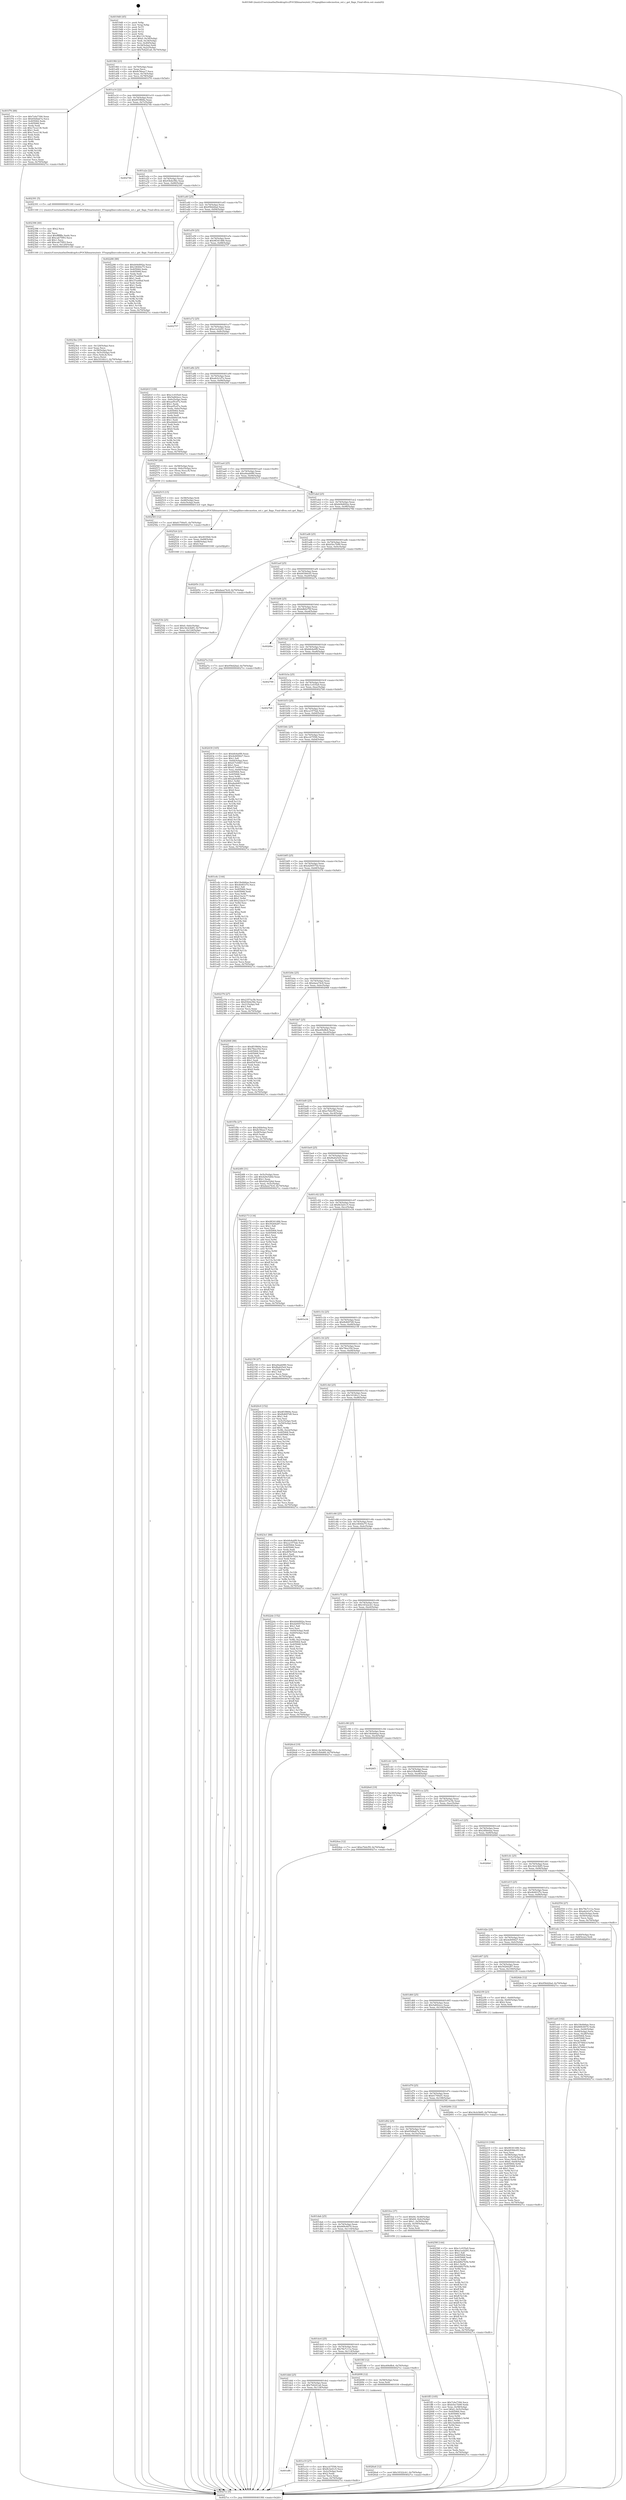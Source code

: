 digraph "0x4019d0" {
  label = "0x4019d0 (/mnt/c/Users/mathe/Desktop/tcc/POCII/binaries/extr_FFmpeglibavcodecmotion_est.c_get_flags_Final-ollvm.out::main(0))"
  labelloc = "t"
  node[shape=record]

  Entry [label="",width=0.3,height=0.3,shape=circle,fillcolor=black,style=filled]
  "0x4019fd" [label="{
     0x4019fd [23]\l
     | [instrs]\l
     &nbsp;&nbsp;0x4019fd \<+3\>: mov -0x70(%rbp),%eax\l
     &nbsp;&nbsp;0x401a00 \<+2\>: mov %eax,%ecx\l
     &nbsp;&nbsp;0x401a02 \<+6\>: sub $0x8c56eec7,%ecx\l
     &nbsp;&nbsp;0x401a08 \<+3\>: mov %eax,-0x74(%rbp)\l
     &nbsp;&nbsp;0x401a0b \<+3\>: mov %ecx,-0x78(%rbp)\l
     &nbsp;&nbsp;0x401a0e \<+6\>: je 0000000000401f76 \<main+0x5a6\>\l
  }"]
  "0x401f76" [label="{
     0x401f76 [88]\l
     | [instrs]\l
     &nbsp;&nbsp;0x401f76 \<+5\>: mov $0x7c6a7394,%eax\l
     &nbsp;&nbsp;0x401f7b \<+5\>: mov $0x65d4ab7a,%ecx\l
     &nbsp;&nbsp;0x401f80 \<+7\>: mov 0x405064,%edx\l
     &nbsp;&nbsp;0x401f87 \<+7\>: mov 0x405068,%esi\l
     &nbsp;&nbsp;0x401f8e \<+2\>: mov %edx,%edi\l
     &nbsp;&nbsp;0x401f90 \<+6\>: sub $0xc7eca136,%edi\l
     &nbsp;&nbsp;0x401f96 \<+3\>: sub $0x1,%edi\l
     &nbsp;&nbsp;0x401f99 \<+6\>: add $0xc7eca136,%edi\l
     &nbsp;&nbsp;0x401f9f \<+3\>: imul %edi,%edx\l
     &nbsp;&nbsp;0x401fa2 \<+3\>: and $0x1,%edx\l
     &nbsp;&nbsp;0x401fa5 \<+3\>: cmp $0x0,%edx\l
     &nbsp;&nbsp;0x401fa8 \<+4\>: sete %r8b\l
     &nbsp;&nbsp;0x401fac \<+3\>: cmp $0xa,%esi\l
     &nbsp;&nbsp;0x401faf \<+4\>: setl %r9b\l
     &nbsp;&nbsp;0x401fb3 \<+3\>: mov %r8b,%r10b\l
     &nbsp;&nbsp;0x401fb6 \<+3\>: and %r9b,%r10b\l
     &nbsp;&nbsp;0x401fb9 \<+3\>: xor %r9b,%r8b\l
     &nbsp;&nbsp;0x401fbc \<+3\>: or %r8b,%r10b\l
     &nbsp;&nbsp;0x401fbf \<+4\>: test $0x1,%r10b\l
     &nbsp;&nbsp;0x401fc3 \<+3\>: cmovne %ecx,%eax\l
     &nbsp;&nbsp;0x401fc6 \<+3\>: mov %eax,-0x70(%rbp)\l
     &nbsp;&nbsp;0x401fc9 \<+5\>: jmp 00000000004027cc \<main+0xdfc\>\l
  }"]
  "0x401a14" [label="{
     0x401a14 [22]\l
     | [instrs]\l
     &nbsp;&nbsp;0x401a14 \<+5\>: jmp 0000000000401a19 \<main+0x49\>\l
     &nbsp;&nbsp;0x401a19 \<+3\>: mov -0x74(%rbp),%eax\l
     &nbsp;&nbsp;0x401a1c \<+5\>: sub $0x8f1f869a,%eax\l
     &nbsp;&nbsp;0x401a21 \<+3\>: mov %eax,-0x7c(%rbp)\l
     &nbsp;&nbsp;0x401a24 \<+6\>: je 000000000040274b \<main+0xd7b\>\l
  }"]
  Exit [label="",width=0.3,height=0.3,shape=circle,fillcolor=black,style=filled,peripheries=2]
  "0x40274b" [label="{
     0x40274b\l
  }", style=dashed]
  "0x401a2a" [label="{
     0x401a2a [22]\l
     | [instrs]\l
     &nbsp;&nbsp;0x401a2a \<+5\>: jmp 0000000000401a2f \<main+0x5f\>\l
     &nbsp;&nbsp;0x401a2f \<+3\>: mov -0x74(%rbp),%eax\l
     &nbsp;&nbsp;0x401a32 \<+5\>: sub $0x93b4e58e,%eax\l
     &nbsp;&nbsp;0x401a37 \<+3\>: mov %eax,-0x80(%rbp)\l
     &nbsp;&nbsp;0x401a3a \<+6\>: je 0000000000402391 \<main+0x9c1\>\l
  }"]
  "0x4026a4" [label="{
     0x4026a4 [12]\l
     | [instrs]\l
     &nbsp;&nbsp;0x4026a4 \<+7\>: movl $0x18322cb1,-0x70(%rbp)\l
     &nbsp;&nbsp;0x4026ab \<+5\>: jmp 00000000004027cc \<main+0xdfc\>\l
  }"]
  "0x402391" [label="{
     0x402391 [5]\l
     | [instrs]\l
     &nbsp;&nbsp;0x402391 \<+5\>: call 0000000000401160 \<next_i\>\l
     | [calls]\l
     &nbsp;&nbsp;0x401160 \{1\} (/mnt/c/Users/mathe/Desktop/tcc/POCII/binaries/extr_FFmpeglibavcodecmotion_est.c_get_flags_Final-ollvm.out::next_i)\l
  }"]
  "0x401a40" [label="{
     0x401a40 [25]\l
     | [instrs]\l
     &nbsp;&nbsp;0x401a40 \<+5\>: jmp 0000000000401a45 \<main+0x75\>\l
     &nbsp;&nbsp;0x401a45 \<+3\>: mov -0x74(%rbp),%eax\l
     &nbsp;&nbsp;0x401a48 \<+5\>: sub $0x956d2fad,%eax\l
     &nbsp;&nbsp;0x401a4d \<+6\>: mov %eax,-0x84(%rbp)\l
     &nbsp;&nbsp;0x401a53 \<+6\>: je 0000000000402286 \<main+0x8b6\>\l
  }"]
  "0x402583" [label="{
     0x402583 [12]\l
     | [instrs]\l
     &nbsp;&nbsp;0x402583 \<+7\>: movl $0x61700ef1,-0x70(%rbp)\l
     &nbsp;&nbsp;0x40258a \<+5\>: jmp 00000000004027cc \<main+0xdfc\>\l
  }"]
  "0x402286" [label="{
     0x402286 [88]\l
     | [instrs]\l
     &nbsp;&nbsp;0x402286 \<+5\>: mov $0xb04d002a,%eax\l
     &nbsp;&nbsp;0x40228b \<+5\>: mov $0x18040e75,%ecx\l
     &nbsp;&nbsp;0x402290 \<+7\>: mov 0x405064,%edx\l
     &nbsp;&nbsp;0x402297 \<+7\>: mov 0x405068,%esi\l
     &nbsp;&nbsp;0x40229e \<+2\>: mov %edx,%edi\l
     &nbsp;&nbsp;0x4022a0 \<+6\>: add $0x37ea66af,%edi\l
     &nbsp;&nbsp;0x4022a6 \<+3\>: sub $0x1,%edi\l
     &nbsp;&nbsp;0x4022a9 \<+6\>: sub $0x37ea66af,%edi\l
     &nbsp;&nbsp;0x4022af \<+3\>: imul %edi,%edx\l
     &nbsp;&nbsp;0x4022b2 \<+3\>: and $0x1,%edx\l
     &nbsp;&nbsp;0x4022b5 \<+3\>: cmp $0x0,%edx\l
     &nbsp;&nbsp;0x4022b8 \<+4\>: sete %r8b\l
     &nbsp;&nbsp;0x4022bc \<+3\>: cmp $0xa,%esi\l
     &nbsp;&nbsp;0x4022bf \<+4\>: setl %r9b\l
     &nbsp;&nbsp;0x4022c3 \<+3\>: mov %r8b,%r10b\l
     &nbsp;&nbsp;0x4022c6 \<+3\>: and %r9b,%r10b\l
     &nbsp;&nbsp;0x4022c9 \<+3\>: xor %r9b,%r8b\l
     &nbsp;&nbsp;0x4022cc \<+3\>: or %r8b,%r10b\l
     &nbsp;&nbsp;0x4022cf \<+4\>: test $0x1,%r10b\l
     &nbsp;&nbsp;0x4022d3 \<+3\>: cmovne %ecx,%eax\l
     &nbsp;&nbsp;0x4022d6 \<+3\>: mov %eax,-0x70(%rbp)\l
     &nbsp;&nbsp;0x4022d9 \<+5\>: jmp 00000000004027cc \<main+0xdfc\>\l
  }"]
  "0x401a59" [label="{
     0x401a59 [25]\l
     | [instrs]\l
     &nbsp;&nbsp;0x401a59 \<+5\>: jmp 0000000000401a5e \<main+0x8e\>\l
     &nbsp;&nbsp;0x401a5e \<+3\>: mov -0x74(%rbp),%eax\l
     &nbsp;&nbsp;0x401a61 \<+5\>: sub $0x98341486,%eax\l
     &nbsp;&nbsp;0x401a66 \<+6\>: mov %eax,-0x88(%rbp)\l
     &nbsp;&nbsp;0x401a6c \<+6\>: je 0000000000402757 \<main+0xd87\>\l
  }"]
  "0x40253b" [label="{
     0x40253b [25]\l
     | [instrs]\l
     &nbsp;&nbsp;0x40253b \<+7\>: movl $0x0,-0x6c(%rbp)\l
     &nbsp;&nbsp;0x402542 \<+7\>: movl $0x34cb3b85,-0x70(%rbp)\l
     &nbsp;&nbsp;0x402549 \<+6\>: mov %eax,-0x124(%rbp)\l
     &nbsp;&nbsp;0x40254f \<+5\>: jmp 00000000004027cc \<main+0xdfc\>\l
  }"]
  "0x402757" [label="{
     0x402757\l
  }", style=dashed]
  "0x401a72" [label="{
     0x401a72 [25]\l
     | [instrs]\l
     &nbsp;&nbsp;0x401a72 \<+5\>: jmp 0000000000401a77 \<main+0xa7\>\l
     &nbsp;&nbsp;0x401a77 \<+3\>: mov -0x74(%rbp),%eax\l
     &nbsp;&nbsp;0x401a7a \<+5\>: sub $0xa1acb291,%eax\l
     &nbsp;&nbsp;0x401a7f \<+6\>: mov %eax,-0x8c(%rbp)\l
     &nbsp;&nbsp;0x401a85 \<+6\>: je 000000000040261f \<main+0xc4f\>\l
  }"]
  "0x402524" [label="{
     0x402524 [23]\l
     | [instrs]\l
     &nbsp;&nbsp;0x402524 \<+10\>: movabs $0x4030b6,%rdi\l
     &nbsp;&nbsp;0x40252e \<+3\>: mov %eax,-0x68(%rbp)\l
     &nbsp;&nbsp;0x402531 \<+3\>: mov -0x68(%rbp),%esi\l
     &nbsp;&nbsp;0x402534 \<+2\>: mov $0x0,%al\l
     &nbsp;&nbsp;0x402536 \<+5\>: call 0000000000401040 \<printf@plt\>\l
     | [calls]\l
     &nbsp;&nbsp;0x401040 \{1\} (unknown)\l
  }"]
  "0x40261f" [label="{
     0x40261f [109]\l
     | [instrs]\l
     &nbsp;&nbsp;0x40261f \<+5\>: mov $0xc1c035a9,%eax\l
     &nbsp;&nbsp;0x402624 \<+5\>: mov $0x5a842ecc,%ecx\l
     &nbsp;&nbsp;0x402629 \<+3\>: mov -0x6c(%rbp),%edx\l
     &nbsp;&nbsp;0x40262c \<+6\>: add $0xaef5cd7a,%edx\l
     &nbsp;&nbsp;0x402632 \<+3\>: add $0x1,%edx\l
     &nbsp;&nbsp;0x402635 \<+6\>: sub $0xaef5cd7a,%edx\l
     &nbsp;&nbsp;0x40263b \<+3\>: mov %edx,-0x6c(%rbp)\l
     &nbsp;&nbsp;0x40263e \<+7\>: mov 0x405064,%edx\l
     &nbsp;&nbsp;0x402645 \<+7\>: mov 0x405068,%esi\l
     &nbsp;&nbsp;0x40264c \<+2\>: mov %edx,%edi\l
     &nbsp;&nbsp;0x40264e \<+6\>: add $0xebbbb1d4,%edi\l
     &nbsp;&nbsp;0x402654 \<+3\>: sub $0x1,%edi\l
     &nbsp;&nbsp;0x402657 \<+6\>: sub $0xebbbb1d4,%edi\l
     &nbsp;&nbsp;0x40265d \<+3\>: imul %edi,%edx\l
     &nbsp;&nbsp;0x402660 \<+3\>: and $0x1,%edx\l
     &nbsp;&nbsp;0x402663 \<+3\>: cmp $0x0,%edx\l
     &nbsp;&nbsp;0x402666 \<+4\>: sete %r8b\l
     &nbsp;&nbsp;0x40266a \<+3\>: cmp $0xa,%esi\l
     &nbsp;&nbsp;0x40266d \<+4\>: setl %r9b\l
     &nbsp;&nbsp;0x402671 \<+3\>: mov %r8b,%r10b\l
     &nbsp;&nbsp;0x402674 \<+3\>: and %r9b,%r10b\l
     &nbsp;&nbsp;0x402677 \<+3\>: xor %r9b,%r8b\l
     &nbsp;&nbsp;0x40267a \<+3\>: or %r8b,%r10b\l
     &nbsp;&nbsp;0x40267d \<+4\>: test $0x1,%r10b\l
     &nbsp;&nbsp;0x402681 \<+3\>: cmovne %ecx,%eax\l
     &nbsp;&nbsp;0x402684 \<+3\>: mov %eax,-0x70(%rbp)\l
     &nbsp;&nbsp;0x402687 \<+5\>: jmp 00000000004027cc \<main+0xdfc\>\l
  }"]
  "0x401a8b" [label="{
     0x401a8b [25]\l
     | [instrs]\l
     &nbsp;&nbsp;0x401a8b \<+5\>: jmp 0000000000401a90 \<main+0xc0\>\l
     &nbsp;&nbsp;0x401a90 \<+3\>: mov -0x74(%rbp),%eax\l
     &nbsp;&nbsp;0x401a93 \<+5\>: sub $0xa6cb1d7e,%eax\l
     &nbsp;&nbsp;0x401a98 \<+6\>: mov %eax,-0x90(%rbp)\l
     &nbsp;&nbsp;0x401a9e \<+6\>: je 000000000040256f \<main+0xb9f\>\l
  }"]
  "0x4023be" [label="{
     0x4023be [35]\l
     | [instrs]\l
     &nbsp;&nbsp;0x4023be \<+6\>: mov -0x120(%rbp),%ecx\l
     &nbsp;&nbsp;0x4023c4 \<+3\>: imul %eax,%ecx\l
     &nbsp;&nbsp;0x4023c7 \<+4\>: mov -0x58(%rbp),%rsi\l
     &nbsp;&nbsp;0x4023cb \<+4\>: movslq -0x5c(%rbp),%rdi\l
     &nbsp;&nbsp;0x4023cf \<+4\>: mov (%rsi,%rdi,8),%rsi\l
     &nbsp;&nbsp;0x4023d3 \<+2\>: mov %ecx,(%rsi)\l
     &nbsp;&nbsp;0x4023d5 \<+7\>: movl $0x1616fcc1,-0x70(%rbp)\l
     &nbsp;&nbsp;0x4023dc \<+5\>: jmp 00000000004027cc \<main+0xdfc\>\l
  }"]
  "0x40256f" [label="{
     0x40256f [20]\l
     | [instrs]\l
     &nbsp;&nbsp;0x40256f \<+4\>: mov -0x58(%rbp),%rax\l
     &nbsp;&nbsp;0x402573 \<+4\>: movslq -0x6c(%rbp),%rcx\l
     &nbsp;&nbsp;0x402577 \<+4\>: mov (%rax,%rcx,8),%rax\l
     &nbsp;&nbsp;0x40257b \<+3\>: mov %rax,%rdi\l
     &nbsp;&nbsp;0x40257e \<+5\>: call 0000000000401030 \<free@plt\>\l
     | [calls]\l
     &nbsp;&nbsp;0x401030 \{1\} (unknown)\l
  }"]
  "0x401aa4" [label="{
     0x401aa4 [25]\l
     | [instrs]\l
     &nbsp;&nbsp;0x401aa4 \<+5\>: jmp 0000000000401aa9 \<main+0xd9\>\l
     &nbsp;&nbsp;0x401aa9 \<+3\>: mov -0x74(%rbp),%eax\l
     &nbsp;&nbsp;0x401aac \<+5\>: sub $0xa9aab080,%eax\l
     &nbsp;&nbsp;0x401ab1 \<+6\>: mov %eax,-0x94(%rbp)\l
     &nbsp;&nbsp;0x401ab7 \<+6\>: je 0000000000402515 \<main+0xb45\>\l
  }"]
  "0x402396" [label="{
     0x402396 [40]\l
     | [instrs]\l
     &nbsp;&nbsp;0x402396 \<+5\>: mov $0x2,%ecx\l
     &nbsp;&nbsp;0x40239b \<+1\>: cltd\l
     &nbsp;&nbsp;0x40239c \<+2\>: idiv %ecx\l
     &nbsp;&nbsp;0x40239e \<+6\>: imul $0xfffffffe,%edx,%ecx\l
     &nbsp;&nbsp;0x4023a4 \<+6\>: sub $0xcab75f93,%ecx\l
     &nbsp;&nbsp;0x4023aa \<+3\>: add $0x1,%ecx\l
     &nbsp;&nbsp;0x4023ad \<+6\>: add $0xcab75f93,%ecx\l
     &nbsp;&nbsp;0x4023b3 \<+6\>: mov %ecx,-0x120(%rbp)\l
     &nbsp;&nbsp;0x4023b9 \<+5\>: call 0000000000401160 \<next_i\>\l
     | [calls]\l
     &nbsp;&nbsp;0x401160 \{1\} (/mnt/c/Users/mathe/Desktop/tcc/POCII/binaries/extr_FFmpeglibavcodecmotion_est.c_get_flags_Final-ollvm.out::next_i)\l
  }"]
  "0x402515" [label="{
     0x402515 [15]\l
     | [instrs]\l
     &nbsp;&nbsp;0x402515 \<+4\>: mov -0x58(%rbp),%rdi\l
     &nbsp;&nbsp;0x402519 \<+3\>: mov -0x48(%rbp),%esi\l
     &nbsp;&nbsp;0x40251c \<+3\>: mov -0x4c(%rbp),%edx\l
     &nbsp;&nbsp;0x40251f \<+5\>: call 00000000004013c0 \<get_flags\>\l
     | [calls]\l
     &nbsp;&nbsp;0x4013c0 \{1\} (/mnt/c/Users/mathe/Desktop/tcc/POCII/binaries/extr_FFmpeglibavcodecmotion_est.c_get_flags_Final-ollvm.out::get_flags)\l
  }"]
  "0x401abd" [label="{
     0x401abd [25]\l
     | [instrs]\l
     &nbsp;&nbsp;0x401abd \<+5\>: jmp 0000000000401ac2 \<main+0xf2\>\l
     &nbsp;&nbsp;0x401ac2 \<+3\>: mov -0x74(%rbp),%eax\l
     &nbsp;&nbsp;0x401ac5 \<+5\>: sub $0xb04d002a,%eax\l
     &nbsp;&nbsp;0x401aca \<+6\>: mov %eax,-0x98(%rbp)\l
     &nbsp;&nbsp;0x401ad0 \<+6\>: je 000000000040278d \<main+0xdbd\>\l
  }"]
  "0x402210" [label="{
     0x402210 [106]\l
     | [instrs]\l
     &nbsp;&nbsp;0x402210 \<+5\>: mov $0x98341486,%ecx\l
     &nbsp;&nbsp;0x402215 \<+5\>: mov $0xb939dc05,%edx\l
     &nbsp;&nbsp;0x40221a \<+2\>: xor %esi,%esi\l
     &nbsp;&nbsp;0x40221c \<+4\>: mov -0x58(%rbp),%rdi\l
     &nbsp;&nbsp;0x402220 \<+4\>: movslq -0x5c(%rbp),%r8\l
     &nbsp;&nbsp;0x402224 \<+4\>: mov %rax,(%rdi,%r8,8)\l
     &nbsp;&nbsp;0x402228 \<+7\>: movl $0x0,-0x64(%rbp)\l
     &nbsp;&nbsp;0x40222f \<+8\>: mov 0x405064,%r9d\l
     &nbsp;&nbsp;0x402237 \<+8\>: mov 0x405068,%r10d\l
     &nbsp;&nbsp;0x40223f \<+3\>: sub $0x1,%esi\l
     &nbsp;&nbsp;0x402242 \<+3\>: mov %r9d,%r11d\l
     &nbsp;&nbsp;0x402245 \<+3\>: add %esi,%r11d\l
     &nbsp;&nbsp;0x402248 \<+4\>: imul %r11d,%r9d\l
     &nbsp;&nbsp;0x40224c \<+4\>: and $0x1,%r9d\l
     &nbsp;&nbsp;0x402250 \<+4\>: cmp $0x0,%r9d\l
     &nbsp;&nbsp;0x402254 \<+3\>: sete %bl\l
     &nbsp;&nbsp;0x402257 \<+4\>: cmp $0xa,%r10d\l
     &nbsp;&nbsp;0x40225b \<+4\>: setl %r14b\l
     &nbsp;&nbsp;0x40225f \<+3\>: mov %bl,%r15b\l
     &nbsp;&nbsp;0x402262 \<+3\>: and %r14b,%r15b\l
     &nbsp;&nbsp;0x402265 \<+3\>: xor %r14b,%bl\l
     &nbsp;&nbsp;0x402268 \<+3\>: or %bl,%r15b\l
     &nbsp;&nbsp;0x40226b \<+4\>: test $0x1,%r15b\l
     &nbsp;&nbsp;0x40226f \<+3\>: cmovne %edx,%ecx\l
     &nbsp;&nbsp;0x402272 \<+3\>: mov %ecx,-0x70(%rbp)\l
     &nbsp;&nbsp;0x402275 \<+5\>: jmp 00000000004027cc \<main+0xdfc\>\l
  }"]
  "0x40278d" [label="{
     0x40278d\l
  }", style=dashed]
  "0x401ad6" [label="{
     0x401ad6 [25]\l
     | [instrs]\l
     &nbsp;&nbsp;0x401ad6 \<+5\>: jmp 0000000000401adb \<main+0x10b\>\l
     &nbsp;&nbsp;0x401adb \<+3\>: mov -0x74(%rbp),%eax\l
     &nbsp;&nbsp;0x401ade \<+5\>: sub $0xb5ec7b99,%eax\l
     &nbsp;&nbsp;0x401ae3 \<+6\>: mov %eax,-0x9c(%rbp)\l
     &nbsp;&nbsp;0x401ae9 \<+6\>: je 000000000040205c \<main+0x68c\>\l
  }"]
  "0x401ff3" [label="{
     0x401ff3 [105]\l
     | [instrs]\l
     &nbsp;&nbsp;0x401ff3 \<+5\>: mov $0x7c6a7394,%ecx\l
     &nbsp;&nbsp;0x401ff8 \<+5\>: mov $0xb5ec7b99,%edx\l
     &nbsp;&nbsp;0x401ffd \<+4\>: mov %rax,-0x58(%rbp)\l
     &nbsp;&nbsp;0x402001 \<+7\>: movl $0x0,-0x5c(%rbp)\l
     &nbsp;&nbsp;0x402008 \<+7\>: mov 0x405064,%esi\l
     &nbsp;&nbsp;0x40200f \<+8\>: mov 0x405068,%r8d\l
     &nbsp;&nbsp;0x402017 \<+3\>: mov %esi,%r9d\l
     &nbsp;&nbsp;0x40201a \<+7\>: sub $0x1be6b0e3,%r9d\l
     &nbsp;&nbsp;0x402021 \<+4\>: sub $0x1,%r9d\l
     &nbsp;&nbsp;0x402025 \<+7\>: add $0x1be6b0e3,%r9d\l
     &nbsp;&nbsp;0x40202c \<+4\>: imul %r9d,%esi\l
     &nbsp;&nbsp;0x402030 \<+3\>: and $0x1,%esi\l
     &nbsp;&nbsp;0x402033 \<+3\>: cmp $0x0,%esi\l
     &nbsp;&nbsp;0x402036 \<+4\>: sete %r10b\l
     &nbsp;&nbsp;0x40203a \<+4\>: cmp $0xa,%r8d\l
     &nbsp;&nbsp;0x40203e \<+4\>: setl %r11b\l
     &nbsp;&nbsp;0x402042 \<+3\>: mov %r10b,%bl\l
     &nbsp;&nbsp;0x402045 \<+3\>: and %r11b,%bl\l
     &nbsp;&nbsp;0x402048 \<+3\>: xor %r11b,%r10b\l
     &nbsp;&nbsp;0x40204b \<+3\>: or %r10b,%bl\l
     &nbsp;&nbsp;0x40204e \<+3\>: test $0x1,%bl\l
     &nbsp;&nbsp;0x402051 \<+3\>: cmovne %edx,%ecx\l
     &nbsp;&nbsp;0x402054 \<+3\>: mov %ecx,-0x70(%rbp)\l
     &nbsp;&nbsp;0x402057 \<+5\>: jmp 00000000004027cc \<main+0xdfc\>\l
  }"]
  "0x40205c" [label="{
     0x40205c [12]\l
     | [instrs]\l
     &nbsp;&nbsp;0x40205c \<+7\>: movl $0xdaea74c8,-0x70(%rbp)\l
     &nbsp;&nbsp;0x402063 \<+5\>: jmp 00000000004027cc \<main+0xdfc\>\l
  }"]
  "0x401aef" [label="{
     0x401aef [25]\l
     | [instrs]\l
     &nbsp;&nbsp;0x401aef \<+5\>: jmp 0000000000401af4 \<main+0x124\>\l
     &nbsp;&nbsp;0x401af4 \<+3\>: mov -0x74(%rbp),%eax\l
     &nbsp;&nbsp;0x401af7 \<+5\>: sub $0xb939dc05,%eax\l
     &nbsp;&nbsp;0x401afc \<+6\>: mov %eax,-0xa0(%rbp)\l
     &nbsp;&nbsp;0x401b02 \<+6\>: je 000000000040227a \<main+0x8aa\>\l
  }"]
  "0x401ee9" [label="{
     0x401ee9 [102]\l
     | [instrs]\l
     &nbsp;&nbsp;0x401ee9 \<+5\>: mov $0x18ebb6aa,%ecx\l
     &nbsp;&nbsp;0x401eee \<+5\>: mov $0x669c6070,%edx\l
     &nbsp;&nbsp;0x401ef3 \<+3\>: mov %eax,-0x44(%rbp)\l
     &nbsp;&nbsp;0x401ef6 \<+3\>: mov -0x44(%rbp),%eax\l
     &nbsp;&nbsp;0x401ef9 \<+3\>: mov %eax,-0x28(%rbp)\l
     &nbsp;&nbsp;0x401efc \<+7\>: mov 0x405064,%eax\l
     &nbsp;&nbsp;0x401f03 \<+7\>: mov 0x405068,%esi\l
     &nbsp;&nbsp;0x401f0a \<+3\>: mov %eax,%r8d\l
     &nbsp;&nbsp;0x401f0d \<+7\>: add $0x34740b1f,%r8d\l
     &nbsp;&nbsp;0x401f14 \<+4\>: sub $0x1,%r8d\l
     &nbsp;&nbsp;0x401f18 \<+7\>: sub $0x34740b1f,%r8d\l
     &nbsp;&nbsp;0x401f1f \<+4\>: imul %r8d,%eax\l
     &nbsp;&nbsp;0x401f23 \<+3\>: and $0x1,%eax\l
     &nbsp;&nbsp;0x401f26 \<+3\>: cmp $0x0,%eax\l
     &nbsp;&nbsp;0x401f29 \<+4\>: sete %r9b\l
     &nbsp;&nbsp;0x401f2d \<+3\>: cmp $0xa,%esi\l
     &nbsp;&nbsp;0x401f30 \<+4\>: setl %r10b\l
     &nbsp;&nbsp;0x401f34 \<+3\>: mov %r9b,%r11b\l
     &nbsp;&nbsp;0x401f37 \<+3\>: and %r10b,%r11b\l
     &nbsp;&nbsp;0x401f3a \<+3\>: xor %r10b,%r9b\l
     &nbsp;&nbsp;0x401f3d \<+3\>: or %r9b,%r11b\l
     &nbsp;&nbsp;0x401f40 \<+4\>: test $0x1,%r11b\l
     &nbsp;&nbsp;0x401f44 \<+3\>: cmovne %edx,%ecx\l
     &nbsp;&nbsp;0x401f47 \<+3\>: mov %ecx,-0x70(%rbp)\l
     &nbsp;&nbsp;0x401f4a \<+5\>: jmp 00000000004027cc \<main+0xdfc\>\l
  }"]
  "0x40227a" [label="{
     0x40227a [12]\l
     | [instrs]\l
     &nbsp;&nbsp;0x40227a \<+7\>: movl $0x956d2fad,-0x70(%rbp)\l
     &nbsp;&nbsp;0x402281 \<+5\>: jmp 00000000004027cc \<main+0xdfc\>\l
  }"]
  "0x401b08" [label="{
     0x401b08 [25]\l
     | [instrs]\l
     &nbsp;&nbsp;0x401b08 \<+5\>: jmp 0000000000401b0d \<main+0x13d\>\l
     &nbsp;&nbsp;0x401b0d \<+3\>: mov -0x74(%rbp),%eax\l
     &nbsp;&nbsp;0x401b10 \<+5\>: sub $0xbdb6276f,%eax\l
     &nbsp;&nbsp;0x401b15 \<+6\>: mov %eax,-0xa4(%rbp)\l
     &nbsp;&nbsp;0x401b1b \<+6\>: je 00000000004026bc \<main+0xcec\>\l
  }"]
  "0x4019d0" [label="{
     0x4019d0 [45]\l
     | [instrs]\l
     &nbsp;&nbsp;0x4019d0 \<+1\>: push %rbp\l
     &nbsp;&nbsp;0x4019d1 \<+3\>: mov %rsp,%rbp\l
     &nbsp;&nbsp;0x4019d4 \<+2\>: push %r15\l
     &nbsp;&nbsp;0x4019d6 \<+2\>: push %r14\l
     &nbsp;&nbsp;0x4019d8 \<+2\>: push %r12\l
     &nbsp;&nbsp;0x4019da \<+1\>: push %rbx\l
     &nbsp;&nbsp;0x4019db \<+7\>: sub $0x110,%rsp\l
     &nbsp;&nbsp;0x4019e2 \<+7\>: movl $0x0,-0x30(%rbp)\l
     &nbsp;&nbsp;0x4019e9 \<+3\>: mov %edi,-0x34(%rbp)\l
     &nbsp;&nbsp;0x4019ec \<+4\>: mov %rsi,-0x40(%rbp)\l
     &nbsp;&nbsp;0x4019f0 \<+3\>: mov -0x34(%rbp),%edi\l
     &nbsp;&nbsp;0x4019f3 \<+3\>: mov %edi,-0x2c(%rbp)\l
     &nbsp;&nbsp;0x4019f6 \<+7\>: movl $0x7b4241a6,-0x70(%rbp)\l
  }"]
  "0x4026bc" [label="{
     0x4026bc\l
  }", style=dashed]
  "0x401b21" [label="{
     0x401b21 [25]\l
     | [instrs]\l
     &nbsp;&nbsp;0x401b21 \<+5\>: jmp 0000000000401b26 \<main+0x156\>\l
     &nbsp;&nbsp;0x401b26 \<+3\>: mov -0x74(%rbp),%eax\l
     &nbsp;&nbsp;0x401b29 \<+5\>: sub $0xbfe4a0f9,%eax\l
     &nbsp;&nbsp;0x401b2e \<+6\>: mov %eax,-0xa8(%rbp)\l
     &nbsp;&nbsp;0x401b34 \<+6\>: je 0000000000402799 \<main+0xdc9\>\l
  }"]
  "0x4027cc" [label="{
     0x4027cc [5]\l
     | [instrs]\l
     &nbsp;&nbsp;0x4027cc \<+5\>: jmp 00000000004019fd \<main+0x2d\>\l
  }"]
  "0x402799" [label="{
     0x402799\l
  }", style=dashed]
  "0x401b3a" [label="{
     0x401b3a [25]\l
     | [instrs]\l
     &nbsp;&nbsp;0x401b3a \<+5\>: jmp 0000000000401b3f \<main+0x16f\>\l
     &nbsp;&nbsp;0x401b3f \<+3\>: mov -0x74(%rbp),%eax\l
     &nbsp;&nbsp;0x401b42 \<+5\>: sub $0xc1c035a9,%eax\l
     &nbsp;&nbsp;0x401b47 \<+6\>: mov %eax,-0xac(%rbp)\l
     &nbsp;&nbsp;0x401b4d \<+6\>: je 00000000004027b8 \<main+0xde8\>\l
  }"]
  "0x401df6" [label="{
     0x401df6\l
  }", style=dashed]
  "0x4027b8" [label="{
     0x4027b8\l
  }", style=dashed]
  "0x401b53" [label="{
     0x401b53 [25]\l
     | [instrs]\l
     &nbsp;&nbsp;0x401b53 \<+5\>: jmp 0000000000401b58 \<main+0x188\>\l
     &nbsp;&nbsp;0x401b58 \<+3\>: mov -0x74(%rbp),%eax\l
     &nbsp;&nbsp;0x401b5b \<+5\>: sub $0xca1975ab,%eax\l
     &nbsp;&nbsp;0x401b60 \<+6\>: mov %eax,-0xb0(%rbp)\l
     &nbsp;&nbsp;0x401b66 \<+6\>: je 0000000000402439 \<main+0xa69\>\l
  }"]
  "0x401e19" [label="{
     0x401e19 [27]\l
     | [instrs]\l
     &nbsp;&nbsp;0x401e19 \<+5\>: mov $0xccb755f4,%eax\l
     &nbsp;&nbsp;0x401e1e \<+5\>: mov $0xfb32d1c5,%ecx\l
     &nbsp;&nbsp;0x401e23 \<+3\>: mov -0x2c(%rbp),%edx\l
     &nbsp;&nbsp;0x401e26 \<+3\>: cmp $0x2,%edx\l
     &nbsp;&nbsp;0x401e29 \<+3\>: cmovne %ecx,%eax\l
     &nbsp;&nbsp;0x401e2c \<+3\>: mov %eax,-0x70(%rbp)\l
     &nbsp;&nbsp;0x401e2f \<+5\>: jmp 00000000004027cc \<main+0xdfc\>\l
  }"]
  "0x402439" [label="{
     0x402439 [165]\l
     | [instrs]\l
     &nbsp;&nbsp;0x402439 \<+5\>: mov $0xbfe4a0f9,%eax\l
     &nbsp;&nbsp;0x40243e \<+5\>: mov $0x4e609427,%ecx\l
     &nbsp;&nbsp;0x402443 \<+2\>: mov $0x1,%dl\l
     &nbsp;&nbsp;0x402445 \<+3\>: mov -0x64(%rbp),%esi\l
     &nbsp;&nbsp;0x402448 \<+6\>: sub $0xd17e44b7,%esi\l
     &nbsp;&nbsp;0x40244e \<+3\>: add $0x1,%esi\l
     &nbsp;&nbsp;0x402451 \<+6\>: add $0xd17e44b7,%esi\l
     &nbsp;&nbsp;0x402457 \<+3\>: mov %esi,-0x64(%rbp)\l
     &nbsp;&nbsp;0x40245a \<+7\>: mov 0x405064,%esi\l
     &nbsp;&nbsp;0x402461 \<+7\>: mov 0x405068,%edi\l
     &nbsp;&nbsp;0x402468 \<+3\>: mov %esi,%r8d\l
     &nbsp;&nbsp;0x40246b \<+7\>: add $0xabe6d053,%r8d\l
     &nbsp;&nbsp;0x402472 \<+4\>: sub $0x1,%r8d\l
     &nbsp;&nbsp;0x402476 \<+7\>: sub $0xabe6d053,%r8d\l
     &nbsp;&nbsp;0x40247d \<+4\>: imul %r8d,%esi\l
     &nbsp;&nbsp;0x402481 \<+3\>: and $0x1,%esi\l
     &nbsp;&nbsp;0x402484 \<+3\>: cmp $0x0,%esi\l
     &nbsp;&nbsp;0x402487 \<+4\>: sete %r9b\l
     &nbsp;&nbsp;0x40248b \<+3\>: cmp $0xa,%edi\l
     &nbsp;&nbsp;0x40248e \<+4\>: setl %r10b\l
     &nbsp;&nbsp;0x402492 \<+3\>: mov %r9b,%r11b\l
     &nbsp;&nbsp;0x402495 \<+4\>: xor $0xff,%r11b\l
     &nbsp;&nbsp;0x402499 \<+3\>: mov %r10b,%bl\l
     &nbsp;&nbsp;0x40249c \<+3\>: xor $0xff,%bl\l
     &nbsp;&nbsp;0x40249f \<+3\>: xor $0x0,%dl\l
     &nbsp;&nbsp;0x4024a2 \<+3\>: mov %r11b,%r14b\l
     &nbsp;&nbsp;0x4024a5 \<+4\>: and $0x0,%r14b\l
     &nbsp;&nbsp;0x4024a9 \<+3\>: and %dl,%r9b\l
     &nbsp;&nbsp;0x4024ac \<+3\>: mov %bl,%r15b\l
     &nbsp;&nbsp;0x4024af \<+4\>: and $0x0,%r15b\l
     &nbsp;&nbsp;0x4024b3 \<+3\>: and %dl,%r10b\l
     &nbsp;&nbsp;0x4024b6 \<+3\>: or %r9b,%r14b\l
     &nbsp;&nbsp;0x4024b9 \<+3\>: or %r10b,%r15b\l
     &nbsp;&nbsp;0x4024bc \<+3\>: xor %r15b,%r14b\l
     &nbsp;&nbsp;0x4024bf \<+3\>: or %bl,%r11b\l
     &nbsp;&nbsp;0x4024c2 \<+4\>: xor $0xff,%r11b\l
     &nbsp;&nbsp;0x4024c6 \<+3\>: or $0x0,%dl\l
     &nbsp;&nbsp;0x4024c9 \<+3\>: and %dl,%r11b\l
     &nbsp;&nbsp;0x4024cc \<+3\>: or %r11b,%r14b\l
     &nbsp;&nbsp;0x4024cf \<+4\>: test $0x1,%r14b\l
     &nbsp;&nbsp;0x4024d3 \<+3\>: cmovne %ecx,%eax\l
     &nbsp;&nbsp;0x4024d6 \<+3\>: mov %eax,-0x70(%rbp)\l
     &nbsp;&nbsp;0x4024d9 \<+5\>: jmp 00000000004027cc \<main+0xdfc\>\l
  }"]
  "0x401b6c" [label="{
     0x401b6c [25]\l
     | [instrs]\l
     &nbsp;&nbsp;0x401b6c \<+5\>: jmp 0000000000401b71 \<main+0x1a1\>\l
     &nbsp;&nbsp;0x401b71 \<+3\>: mov -0x74(%rbp),%eax\l
     &nbsp;&nbsp;0x401b74 \<+5\>: sub $0xccb755f4,%eax\l
     &nbsp;&nbsp;0x401b79 \<+6\>: mov %eax,-0xb4(%rbp)\l
     &nbsp;&nbsp;0x401b7f \<+6\>: je 0000000000401e4c \<main+0x47c\>\l
  }"]
  "0x401ddd" [label="{
     0x401ddd [25]\l
     | [instrs]\l
     &nbsp;&nbsp;0x401ddd \<+5\>: jmp 0000000000401de2 \<main+0x412\>\l
     &nbsp;&nbsp;0x401de2 \<+3\>: mov -0x74(%rbp),%eax\l
     &nbsp;&nbsp;0x401de5 \<+5\>: sub $0x7b4241a6,%eax\l
     &nbsp;&nbsp;0x401dea \<+6\>: mov %eax,-0x118(%rbp)\l
     &nbsp;&nbsp;0x401df0 \<+6\>: je 0000000000401e19 \<main+0x449\>\l
  }"]
  "0x401e4c" [label="{
     0x401e4c [144]\l
     | [instrs]\l
     &nbsp;&nbsp;0x401e4c \<+5\>: mov $0x18ebb6aa,%eax\l
     &nbsp;&nbsp;0x401e51 \<+5\>: mov $0x4b401f7e,%ecx\l
     &nbsp;&nbsp;0x401e56 \<+2\>: mov $0x1,%dl\l
     &nbsp;&nbsp;0x401e58 \<+7\>: mov 0x405064,%esi\l
     &nbsp;&nbsp;0x401e5f \<+7\>: mov 0x405068,%edi\l
     &nbsp;&nbsp;0x401e66 \<+3\>: mov %esi,%r8d\l
     &nbsp;&nbsp;0x401e69 \<+7\>: sub $0x21ba3c77,%r8d\l
     &nbsp;&nbsp;0x401e70 \<+4\>: sub $0x1,%r8d\l
     &nbsp;&nbsp;0x401e74 \<+7\>: add $0x21ba3c77,%r8d\l
     &nbsp;&nbsp;0x401e7b \<+4\>: imul %r8d,%esi\l
     &nbsp;&nbsp;0x401e7f \<+3\>: and $0x1,%esi\l
     &nbsp;&nbsp;0x401e82 \<+3\>: cmp $0x0,%esi\l
     &nbsp;&nbsp;0x401e85 \<+4\>: sete %r9b\l
     &nbsp;&nbsp;0x401e89 \<+3\>: cmp $0xa,%edi\l
     &nbsp;&nbsp;0x401e8c \<+4\>: setl %r10b\l
     &nbsp;&nbsp;0x401e90 \<+3\>: mov %r9b,%r11b\l
     &nbsp;&nbsp;0x401e93 \<+4\>: xor $0xff,%r11b\l
     &nbsp;&nbsp;0x401e97 \<+3\>: mov %r10b,%bl\l
     &nbsp;&nbsp;0x401e9a \<+3\>: xor $0xff,%bl\l
     &nbsp;&nbsp;0x401e9d \<+3\>: xor $0x1,%dl\l
     &nbsp;&nbsp;0x401ea0 \<+3\>: mov %r11b,%r14b\l
     &nbsp;&nbsp;0x401ea3 \<+4\>: and $0xff,%r14b\l
     &nbsp;&nbsp;0x401ea7 \<+3\>: and %dl,%r9b\l
     &nbsp;&nbsp;0x401eaa \<+3\>: mov %bl,%r15b\l
     &nbsp;&nbsp;0x401ead \<+4\>: and $0xff,%r15b\l
     &nbsp;&nbsp;0x401eb1 \<+3\>: and %dl,%r10b\l
     &nbsp;&nbsp;0x401eb4 \<+3\>: or %r9b,%r14b\l
     &nbsp;&nbsp;0x401eb7 \<+3\>: or %r10b,%r15b\l
     &nbsp;&nbsp;0x401eba \<+3\>: xor %r15b,%r14b\l
     &nbsp;&nbsp;0x401ebd \<+3\>: or %bl,%r11b\l
     &nbsp;&nbsp;0x401ec0 \<+4\>: xor $0xff,%r11b\l
     &nbsp;&nbsp;0x401ec4 \<+3\>: or $0x1,%dl\l
     &nbsp;&nbsp;0x401ec7 \<+3\>: and %dl,%r11b\l
     &nbsp;&nbsp;0x401eca \<+3\>: or %r11b,%r14b\l
     &nbsp;&nbsp;0x401ecd \<+4\>: test $0x1,%r14b\l
     &nbsp;&nbsp;0x401ed1 \<+3\>: cmovne %ecx,%eax\l
     &nbsp;&nbsp;0x401ed4 \<+3\>: mov %eax,-0x70(%rbp)\l
     &nbsp;&nbsp;0x401ed7 \<+5\>: jmp 00000000004027cc \<main+0xdfc\>\l
  }"]
  "0x401b85" [label="{
     0x401b85 [25]\l
     | [instrs]\l
     &nbsp;&nbsp;0x401b85 \<+5\>: jmp 0000000000401b8a \<main+0x1ba\>\l
     &nbsp;&nbsp;0x401b8a \<+3\>: mov -0x74(%rbp),%eax\l
     &nbsp;&nbsp;0x401b8d \<+5\>: sub $0xd200575d,%eax\l
     &nbsp;&nbsp;0x401b92 \<+6\>: mov %eax,-0xb8(%rbp)\l
     &nbsp;&nbsp;0x401b98 \<+6\>: je 0000000000402376 \<main+0x9a6\>\l
  }"]
  "0x402698" [label="{
     0x402698 [12]\l
     | [instrs]\l
     &nbsp;&nbsp;0x402698 \<+4\>: mov -0x58(%rbp),%rax\l
     &nbsp;&nbsp;0x40269c \<+3\>: mov %rax,%rdi\l
     &nbsp;&nbsp;0x40269f \<+5\>: call 0000000000401030 \<free@plt\>\l
     | [calls]\l
     &nbsp;&nbsp;0x401030 \{1\} (unknown)\l
  }"]
  "0x402376" [label="{
     0x402376 [27]\l
     | [instrs]\l
     &nbsp;&nbsp;0x402376 \<+5\>: mov $0x2357ac5b,%eax\l
     &nbsp;&nbsp;0x40237b \<+5\>: mov $0x93b4e58e,%ecx\l
     &nbsp;&nbsp;0x402380 \<+3\>: mov -0x21(%rbp),%dl\l
     &nbsp;&nbsp;0x402383 \<+3\>: test $0x1,%dl\l
     &nbsp;&nbsp;0x402386 \<+3\>: cmovne %ecx,%eax\l
     &nbsp;&nbsp;0x402389 \<+3\>: mov %eax,-0x70(%rbp)\l
     &nbsp;&nbsp;0x40238c \<+5\>: jmp 00000000004027cc \<main+0xdfc\>\l
  }"]
  "0x401b9e" [label="{
     0x401b9e [25]\l
     | [instrs]\l
     &nbsp;&nbsp;0x401b9e \<+5\>: jmp 0000000000401ba3 \<main+0x1d3\>\l
     &nbsp;&nbsp;0x401ba3 \<+3\>: mov -0x74(%rbp),%eax\l
     &nbsp;&nbsp;0x401ba6 \<+5\>: sub $0xdaea74c8,%eax\l
     &nbsp;&nbsp;0x401bab \<+6\>: mov %eax,-0xbc(%rbp)\l
     &nbsp;&nbsp;0x401bb1 \<+6\>: je 0000000000402068 \<main+0x698\>\l
  }"]
  "0x401dc4" [label="{
     0x401dc4 [25]\l
     | [instrs]\l
     &nbsp;&nbsp;0x401dc4 \<+5\>: jmp 0000000000401dc9 \<main+0x3f9\>\l
     &nbsp;&nbsp;0x401dc9 \<+3\>: mov -0x74(%rbp),%eax\l
     &nbsp;&nbsp;0x401dcc \<+5\>: sub $0x78e7c11a,%eax\l
     &nbsp;&nbsp;0x401dd1 \<+6\>: mov %eax,-0x114(%rbp)\l
     &nbsp;&nbsp;0x401dd7 \<+6\>: je 0000000000402698 \<main+0xcc8\>\l
  }"]
  "0x402068" [label="{
     0x402068 [88]\l
     | [instrs]\l
     &nbsp;&nbsp;0x402068 \<+5\>: mov $0x8f1f869a,%eax\l
     &nbsp;&nbsp;0x40206d \<+5\>: mov $0x78ee35d,%ecx\l
     &nbsp;&nbsp;0x402072 \<+7\>: mov 0x405064,%edx\l
     &nbsp;&nbsp;0x402079 \<+7\>: mov 0x405068,%esi\l
     &nbsp;&nbsp;0x402080 \<+2\>: mov %edx,%edi\l
     &nbsp;&nbsp;0x402082 \<+6\>: add $0x6547fc65,%edi\l
     &nbsp;&nbsp;0x402088 \<+3\>: sub $0x1,%edi\l
     &nbsp;&nbsp;0x40208b \<+6\>: sub $0x6547fc65,%edi\l
     &nbsp;&nbsp;0x402091 \<+3\>: imul %edi,%edx\l
     &nbsp;&nbsp;0x402094 \<+3\>: and $0x1,%edx\l
     &nbsp;&nbsp;0x402097 \<+3\>: cmp $0x0,%edx\l
     &nbsp;&nbsp;0x40209a \<+4\>: sete %r8b\l
     &nbsp;&nbsp;0x40209e \<+3\>: cmp $0xa,%esi\l
     &nbsp;&nbsp;0x4020a1 \<+4\>: setl %r9b\l
     &nbsp;&nbsp;0x4020a5 \<+3\>: mov %r8b,%r10b\l
     &nbsp;&nbsp;0x4020a8 \<+3\>: and %r9b,%r10b\l
     &nbsp;&nbsp;0x4020ab \<+3\>: xor %r9b,%r8b\l
     &nbsp;&nbsp;0x4020ae \<+3\>: or %r8b,%r10b\l
     &nbsp;&nbsp;0x4020b1 \<+4\>: test $0x1,%r10b\l
     &nbsp;&nbsp;0x4020b5 \<+3\>: cmovne %ecx,%eax\l
     &nbsp;&nbsp;0x4020b8 \<+3\>: mov %eax,-0x70(%rbp)\l
     &nbsp;&nbsp;0x4020bb \<+5\>: jmp 00000000004027cc \<main+0xdfc\>\l
  }"]
  "0x401bb7" [label="{
     0x401bb7 [25]\l
     | [instrs]\l
     &nbsp;&nbsp;0x401bb7 \<+5\>: jmp 0000000000401bbc \<main+0x1ec\>\l
     &nbsp;&nbsp;0x401bbc \<+3\>: mov -0x74(%rbp),%eax\l
     &nbsp;&nbsp;0x401bbf \<+5\>: sub $0xe69effe4,%eax\l
     &nbsp;&nbsp;0x401bc4 \<+6\>: mov %eax,-0xc0(%rbp)\l
     &nbsp;&nbsp;0x401bca \<+6\>: je 0000000000401f5b \<main+0x58b\>\l
  }"]
  "0x401f4f" [label="{
     0x401f4f [12]\l
     | [instrs]\l
     &nbsp;&nbsp;0x401f4f \<+7\>: movl $0xe69effe4,-0x70(%rbp)\l
     &nbsp;&nbsp;0x401f56 \<+5\>: jmp 00000000004027cc \<main+0xdfc\>\l
  }"]
  "0x401f5b" [label="{
     0x401f5b [27]\l
     | [instrs]\l
     &nbsp;&nbsp;0x401f5b \<+5\>: mov $0x24fde0aa,%eax\l
     &nbsp;&nbsp;0x401f60 \<+5\>: mov $0x8c56eec7,%ecx\l
     &nbsp;&nbsp;0x401f65 \<+3\>: mov -0x28(%rbp),%edx\l
     &nbsp;&nbsp;0x401f68 \<+3\>: cmp $0x0,%edx\l
     &nbsp;&nbsp;0x401f6b \<+3\>: cmove %ecx,%eax\l
     &nbsp;&nbsp;0x401f6e \<+3\>: mov %eax,-0x70(%rbp)\l
     &nbsp;&nbsp;0x401f71 \<+5\>: jmp 00000000004027cc \<main+0xdfc\>\l
  }"]
  "0x401bd0" [label="{
     0x401bd0 [25]\l
     | [instrs]\l
     &nbsp;&nbsp;0x401bd0 \<+5\>: jmp 0000000000401bd5 \<main+0x205\>\l
     &nbsp;&nbsp;0x401bd5 \<+3\>: mov -0x74(%rbp),%eax\l
     &nbsp;&nbsp;0x401bd8 \<+5\>: sub $0xe7b4cf5f,%eax\l
     &nbsp;&nbsp;0x401bdd \<+6\>: mov %eax,-0xc4(%rbp)\l
     &nbsp;&nbsp;0x401be3 \<+6\>: je 00000000004024f6 \<main+0xb26\>\l
  }"]
  "0x401dab" [label="{
     0x401dab [25]\l
     | [instrs]\l
     &nbsp;&nbsp;0x401dab \<+5\>: jmp 0000000000401db0 \<main+0x3e0\>\l
     &nbsp;&nbsp;0x401db0 \<+3\>: mov -0x74(%rbp),%eax\l
     &nbsp;&nbsp;0x401db3 \<+5\>: sub $0x669c6070,%eax\l
     &nbsp;&nbsp;0x401db8 \<+6\>: mov %eax,-0x110(%rbp)\l
     &nbsp;&nbsp;0x401dbe \<+6\>: je 0000000000401f4f \<main+0x57f\>\l
  }"]
  "0x4024f6" [label="{
     0x4024f6 [31]\l
     | [instrs]\l
     &nbsp;&nbsp;0x4024f6 \<+3\>: mov -0x5c(%rbp),%eax\l
     &nbsp;&nbsp;0x4024f9 \<+5\>: add $0x420e526d,%eax\l
     &nbsp;&nbsp;0x4024fe \<+3\>: add $0x1,%eax\l
     &nbsp;&nbsp;0x402501 \<+5\>: sub $0x420e526d,%eax\l
     &nbsp;&nbsp;0x402506 \<+3\>: mov %eax,-0x5c(%rbp)\l
     &nbsp;&nbsp;0x402509 \<+7\>: movl $0xdaea74c8,-0x70(%rbp)\l
     &nbsp;&nbsp;0x402510 \<+5\>: jmp 00000000004027cc \<main+0xdfc\>\l
  }"]
  "0x401be9" [label="{
     0x401be9 [25]\l
     | [instrs]\l
     &nbsp;&nbsp;0x401be9 \<+5\>: jmp 0000000000401bee \<main+0x21e\>\l
     &nbsp;&nbsp;0x401bee \<+3\>: mov -0x74(%rbp),%eax\l
     &nbsp;&nbsp;0x401bf1 \<+5\>: sub $0xf6a625e9,%eax\l
     &nbsp;&nbsp;0x401bf6 \<+6\>: mov %eax,-0xc8(%rbp)\l
     &nbsp;&nbsp;0x401bfc \<+6\>: je 0000000000402173 \<main+0x7a3\>\l
  }"]
  "0x401fce" [label="{
     0x401fce [37]\l
     | [instrs]\l
     &nbsp;&nbsp;0x401fce \<+7\>: movl $0x64,-0x48(%rbp)\l
     &nbsp;&nbsp;0x401fd5 \<+7\>: movl $0x64,-0x4c(%rbp)\l
     &nbsp;&nbsp;0x401fdc \<+7\>: movl $0x1,-0x50(%rbp)\l
     &nbsp;&nbsp;0x401fe3 \<+4\>: movslq -0x50(%rbp),%rax\l
     &nbsp;&nbsp;0x401fe7 \<+4\>: shl $0x3,%rax\l
     &nbsp;&nbsp;0x401feb \<+3\>: mov %rax,%rdi\l
     &nbsp;&nbsp;0x401fee \<+5\>: call 0000000000401050 \<malloc@plt\>\l
     | [calls]\l
     &nbsp;&nbsp;0x401050 \{1\} (unknown)\l
  }"]
  "0x402173" [label="{
     0x402173 [134]\l
     | [instrs]\l
     &nbsp;&nbsp;0x402173 \<+5\>: mov $0x98341486,%eax\l
     &nbsp;&nbsp;0x402178 \<+5\>: mov $0x50264287,%ecx\l
     &nbsp;&nbsp;0x40217d \<+2\>: mov $0x1,%dl\l
     &nbsp;&nbsp;0x40217f \<+2\>: xor %esi,%esi\l
     &nbsp;&nbsp;0x402181 \<+7\>: mov 0x405064,%edi\l
     &nbsp;&nbsp;0x402188 \<+8\>: mov 0x405068,%r8d\l
     &nbsp;&nbsp;0x402190 \<+3\>: sub $0x1,%esi\l
     &nbsp;&nbsp;0x402193 \<+3\>: mov %edi,%r9d\l
     &nbsp;&nbsp;0x402196 \<+3\>: add %esi,%r9d\l
     &nbsp;&nbsp;0x402199 \<+4\>: imul %r9d,%edi\l
     &nbsp;&nbsp;0x40219d \<+3\>: and $0x1,%edi\l
     &nbsp;&nbsp;0x4021a0 \<+3\>: cmp $0x0,%edi\l
     &nbsp;&nbsp;0x4021a3 \<+4\>: sete %r10b\l
     &nbsp;&nbsp;0x4021a7 \<+4\>: cmp $0xa,%r8d\l
     &nbsp;&nbsp;0x4021ab \<+4\>: setl %r11b\l
     &nbsp;&nbsp;0x4021af \<+3\>: mov %r10b,%bl\l
     &nbsp;&nbsp;0x4021b2 \<+3\>: xor $0xff,%bl\l
     &nbsp;&nbsp;0x4021b5 \<+3\>: mov %r11b,%r14b\l
     &nbsp;&nbsp;0x4021b8 \<+4\>: xor $0xff,%r14b\l
     &nbsp;&nbsp;0x4021bc \<+3\>: xor $0x1,%dl\l
     &nbsp;&nbsp;0x4021bf \<+3\>: mov %bl,%r15b\l
     &nbsp;&nbsp;0x4021c2 \<+4\>: and $0xff,%r15b\l
     &nbsp;&nbsp;0x4021c6 \<+3\>: and %dl,%r10b\l
     &nbsp;&nbsp;0x4021c9 \<+3\>: mov %r14b,%r12b\l
     &nbsp;&nbsp;0x4021cc \<+4\>: and $0xff,%r12b\l
     &nbsp;&nbsp;0x4021d0 \<+3\>: and %dl,%r11b\l
     &nbsp;&nbsp;0x4021d3 \<+3\>: or %r10b,%r15b\l
     &nbsp;&nbsp;0x4021d6 \<+3\>: or %r11b,%r12b\l
     &nbsp;&nbsp;0x4021d9 \<+3\>: xor %r12b,%r15b\l
     &nbsp;&nbsp;0x4021dc \<+3\>: or %r14b,%bl\l
     &nbsp;&nbsp;0x4021df \<+3\>: xor $0xff,%bl\l
     &nbsp;&nbsp;0x4021e2 \<+3\>: or $0x1,%dl\l
     &nbsp;&nbsp;0x4021e5 \<+2\>: and %dl,%bl\l
     &nbsp;&nbsp;0x4021e7 \<+3\>: or %bl,%r15b\l
     &nbsp;&nbsp;0x4021ea \<+4\>: test $0x1,%r15b\l
     &nbsp;&nbsp;0x4021ee \<+3\>: cmovne %ecx,%eax\l
     &nbsp;&nbsp;0x4021f1 \<+3\>: mov %eax,-0x70(%rbp)\l
     &nbsp;&nbsp;0x4021f4 \<+5\>: jmp 00000000004027cc \<main+0xdfc\>\l
  }"]
  "0x401c02" [label="{
     0x401c02 [25]\l
     | [instrs]\l
     &nbsp;&nbsp;0x401c02 \<+5\>: jmp 0000000000401c07 \<main+0x237\>\l
     &nbsp;&nbsp;0x401c07 \<+3\>: mov -0x74(%rbp),%eax\l
     &nbsp;&nbsp;0x401c0a \<+5\>: sub $0xfb32d1c5,%eax\l
     &nbsp;&nbsp;0x401c0f \<+6\>: mov %eax,-0xcc(%rbp)\l
     &nbsp;&nbsp;0x401c15 \<+6\>: je 0000000000401e34 \<main+0x464\>\l
  }"]
  "0x401d92" [label="{
     0x401d92 [25]\l
     | [instrs]\l
     &nbsp;&nbsp;0x401d92 \<+5\>: jmp 0000000000401d97 \<main+0x3c7\>\l
     &nbsp;&nbsp;0x401d97 \<+3\>: mov -0x74(%rbp),%eax\l
     &nbsp;&nbsp;0x401d9a \<+5\>: sub $0x65d4ab7a,%eax\l
     &nbsp;&nbsp;0x401d9f \<+6\>: mov %eax,-0x10c(%rbp)\l
     &nbsp;&nbsp;0x401da5 \<+6\>: je 0000000000401fce \<main+0x5fe\>\l
  }"]
  "0x401e34" [label="{
     0x401e34\l
  }", style=dashed]
  "0x401c1b" [label="{
     0x401c1b [25]\l
     | [instrs]\l
     &nbsp;&nbsp;0x401c1b \<+5\>: jmp 0000000000401c20 \<main+0x250\>\l
     &nbsp;&nbsp;0x401c20 \<+3\>: mov -0x74(%rbp),%eax\l
     &nbsp;&nbsp;0x401c23 \<+5\>: sub $0xfb4697d9,%eax\l
     &nbsp;&nbsp;0x401c28 \<+6\>: mov %eax,-0xd0(%rbp)\l
     &nbsp;&nbsp;0x401c2e \<+6\>: je 0000000000402158 \<main+0x788\>\l
  }"]
  "0x40258f" [label="{
     0x40258f [144]\l
     | [instrs]\l
     &nbsp;&nbsp;0x40258f \<+5\>: mov $0xc1c035a9,%eax\l
     &nbsp;&nbsp;0x402594 \<+5\>: mov $0xa1acb291,%ecx\l
     &nbsp;&nbsp;0x402599 \<+2\>: mov $0x1,%dl\l
     &nbsp;&nbsp;0x40259b \<+7\>: mov 0x405064,%esi\l
     &nbsp;&nbsp;0x4025a2 \<+7\>: mov 0x405068,%edi\l
     &nbsp;&nbsp;0x4025a9 \<+3\>: mov %esi,%r8d\l
     &nbsp;&nbsp;0x4025ac \<+7\>: sub $0xdd827b5b,%r8d\l
     &nbsp;&nbsp;0x4025b3 \<+4\>: sub $0x1,%r8d\l
     &nbsp;&nbsp;0x4025b7 \<+7\>: add $0xdd827b5b,%r8d\l
     &nbsp;&nbsp;0x4025be \<+4\>: imul %r8d,%esi\l
     &nbsp;&nbsp;0x4025c2 \<+3\>: and $0x1,%esi\l
     &nbsp;&nbsp;0x4025c5 \<+3\>: cmp $0x0,%esi\l
     &nbsp;&nbsp;0x4025c8 \<+4\>: sete %r9b\l
     &nbsp;&nbsp;0x4025cc \<+3\>: cmp $0xa,%edi\l
     &nbsp;&nbsp;0x4025cf \<+4\>: setl %r10b\l
     &nbsp;&nbsp;0x4025d3 \<+3\>: mov %r9b,%r11b\l
     &nbsp;&nbsp;0x4025d6 \<+4\>: xor $0xff,%r11b\l
     &nbsp;&nbsp;0x4025da \<+3\>: mov %r10b,%bl\l
     &nbsp;&nbsp;0x4025dd \<+3\>: xor $0xff,%bl\l
     &nbsp;&nbsp;0x4025e0 \<+3\>: xor $0x1,%dl\l
     &nbsp;&nbsp;0x4025e3 \<+3\>: mov %r11b,%r14b\l
     &nbsp;&nbsp;0x4025e6 \<+4\>: and $0xff,%r14b\l
     &nbsp;&nbsp;0x4025ea \<+3\>: and %dl,%r9b\l
     &nbsp;&nbsp;0x4025ed \<+3\>: mov %bl,%r15b\l
     &nbsp;&nbsp;0x4025f0 \<+4\>: and $0xff,%r15b\l
     &nbsp;&nbsp;0x4025f4 \<+3\>: and %dl,%r10b\l
     &nbsp;&nbsp;0x4025f7 \<+3\>: or %r9b,%r14b\l
     &nbsp;&nbsp;0x4025fa \<+3\>: or %r10b,%r15b\l
     &nbsp;&nbsp;0x4025fd \<+3\>: xor %r15b,%r14b\l
     &nbsp;&nbsp;0x402600 \<+3\>: or %bl,%r11b\l
     &nbsp;&nbsp;0x402603 \<+4\>: xor $0xff,%r11b\l
     &nbsp;&nbsp;0x402607 \<+3\>: or $0x1,%dl\l
     &nbsp;&nbsp;0x40260a \<+3\>: and %dl,%r11b\l
     &nbsp;&nbsp;0x40260d \<+3\>: or %r11b,%r14b\l
     &nbsp;&nbsp;0x402610 \<+4\>: test $0x1,%r14b\l
     &nbsp;&nbsp;0x402614 \<+3\>: cmovne %ecx,%eax\l
     &nbsp;&nbsp;0x402617 \<+3\>: mov %eax,-0x70(%rbp)\l
     &nbsp;&nbsp;0x40261a \<+5\>: jmp 00000000004027cc \<main+0xdfc\>\l
  }"]
  "0x402158" [label="{
     0x402158 [27]\l
     | [instrs]\l
     &nbsp;&nbsp;0x402158 \<+5\>: mov $0xa9aab080,%eax\l
     &nbsp;&nbsp;0x40215d \<+5\>: mov $0xf6a625e9,%ecx\l
     &nbsp;&nbsp;0x402162 \<+3\>: mov -0x22(%rbp),%dl\l
     &nbsp;&nbsp;0x402165 \<+3\>: test $0x1,%dl\l
     &nbsp;&nbsp;0x402168 \<+3\>: cmovne %ecx,%eax\l
     &nbsp;&nbsp;0x40216b \<+3\>: mov %eax,-0x70(%rbp)\l
     &nbsp;&nbsp;0x40216e \<+5\>: jmp 00000000004027cc \<main+0xdfc\>\l
  }"]
  "0x401c34" [label="{
     0x401c34 [25]\l
     | [instrs]\l
     &nbsp;&nbsp;0x401c34 \<+5\>: jmp 0000000000401c39 \<main+0x269\>\l
     &nbsp;&nbsp;0x401c39 \<+3\>: mov -0x74(%rbp),%eax\l
     &nbsp;&nbsp;0x401c3c \<+5\>: sub $0x78ee35d,%eax\l
     &nbsp;&nbsp;0x401c41 \<+6\>: mov %eax,-0xd4(%rbp)\l
     &nbsp;&nbsp;0x401c47 \<+6\>: je 00000000004020c0 \<main+0x6f0\>\l
  }"]
  "0x401d79" [label="{
     0x401d79 [25]\l
     | [instrs]\l
     &nbsp;&nbsp;0x401d79 \<+5\>: jmp 0000000000401d7e \<main+0x3ae\>\l
     &nbsp;&nbsp;0x401d7e \<+3\>: mov -0x74(%rbp),%eax\l
     &nbsp;&nbsp;0x401d81 \<+5\>: sub $0x61700ef1,%eax\l
     &nbsp;&nbsp;0x401d86 \<+6\>: mov %eax,-0x108(%rbp)\l
     &nbsp;&nbsp;0x401d8c \<+6\>: je 000000000040258f \<main+0xbbf\>\l
  }"]
  "0x4020c0" [label="{
     0x4020c0 [152]\l
     | [instrs]\l
     &nbsp;&nbsp;0x4020c0 \<+5\>: mov $0x8f1f869a,%eax\l
     &nbsp;&nbsp;0x4020c5 \<+5\>: mov $0xfb4697d9,%ecx\l
     &nbsp;&nbsp;0x4020ca \<+2\>: mov $0x1,%dl\l
     &nbsp;&nbsp;0x4020cc \<+2\>: xor %esi,%esi\l
     &nbsp;&nbsp;0x4020ce \<+3\>: mov -0x5c(%rbp),%edi\l
     &nbsp;&nbsp;0x4020d1 \<+3\>: cmp -0x50(%rbp),%edi\l
     &nbsp;&nbsp;0x4020d4 \<+4\>: setl %r8b\l
     &nbsp;&nbsp;0x4020d8 \<+4\>: and $0x1,%r8b\l
     &nbsp;&nbsp;0x4020dc \<+4\>: mov %r8b,-0x22(%rbp)\l
     &nbsp;&nbsp;0x4020e0 \<+7\>: mov 0x405064,%edi\l
     &nbsp;&nbsp;0x4020e7 \<+8\>: mov 0x405068,%r9d\l
     &nbsp;&nbsp;0x4020ef \<+3\>: sub $0x1,%esi\l
     &nbsp;&nbsp;0x4020f2 \<+3\>: mov %edi,%r10d\l
     &nbsp;&nbsp;0x4020f5 \<+3\>: add %esi,%r10d\l
     &nbsp;&nbsp;0x4020f8 \<+4\>: imul %r10d,%edi\l
     &nbsp;&nbsp;0x4020fc \<+3\>: and $0x1,%edi\l
     &nbsp;&nbsp;0x4020ff \<+3\>: cmp $0x0,%edi\l
     &nbsp;&nbsp;0x402102 \<+4\>: sete %r8b\l
     &nbsp;&nbsp;0x402106 \<+4\>: cmp $0xa,%r9d\l
     &nbsp;&nbsp;0x40210a \<+4\>: setl %r11b\l
     &nbsp;&nbsp;0x40210e \<+3\>: mov %r8b,%bl\l
     &nbsp;&nbsp;0x402111 \<+3\>: xor $0xff,%bl\l
     &nbsp;&nbsp;0x402114 \<+3\>: mov %r11b,%r14b\l
     &nbsp;&nbsp;0x402117 \<+4\>: xor $0xff,%r14b\l
     &nbsp;&nbsp;0x40211b \<+3\>: xor $0x1,%dl\l
     &nbsp;&nbsp;0x40211e \<+3\>: mov %bl,%r15b\l
     &nbsp;&nbsp;0x402121 \<+4\>: and $0xff,%r15b\l
     &nbsp;&nbsp;0x402125 \<+3\>: and %dl,%r8b\l
     &nbsp;&nbsp;0x402128 \<+3\>: mov %r14b,%r12b\l
     &nbsp;&nbsp;0x40212b \<+4\>: and $0xff,%r12b\l
     &nbsp;&nbsp;0x40212f \<+3\>: and %dl,%r11b\l
     &nbsp;&nbsp;0x402132 \<+3\>: or %r8b,%r15b\l
     &nbsp;&nbsp;0x402135 \<+3\>: or %r11b,%r12b\l
     &nbsp;&nbsp;0x402138 \<+3\>: xor %r12b,%r15b\l
     &nbsp;&nbsp;0x40213b \<+3\>: or %r14b,%bl\l
     &nbsp;&nbsp;0x40213e \<+3\>: xor $0xff,%bl\l
     &nbsp;&nbsp;0x402141 \<+3\>: or $0x1,%dl\l
     &nbsp;&nbsp;0x402144 \<+2\>: and %dl,%bl\l
     &nbsp;&nbsp;0x402146 \<+3\>: or %bl,%r15b\l
     &nbsp;&nbsp;0x402149 \<+4\>: test $0x1,%r15b\l
     &nbsp;&nbsp;0x40214d \<+3\>: cmovne %ecx,%eax\l
     &nbsp;&nbsp;0x402150 \<+3\>: mov %eax,-0x70(%rbp)\l
     &nbsp;&nbsp;0x402153 \<+5\>: jmp 00000000004027cc \<main+0xdfc\>\l
  }"]
  "0x401c4d" [label="{
     0x401c4d [25]\l
     | [instrs]\l
     &nbsp;&nbsp;0x401c4d \<+5\>: jmp 0000000000401c52 \<main+0x282\>\l
     &nbsp;&nbsp;0x401c52 \<+3\>: mov -0x74(%rbp),%eax\l
     &nbsp;&nbsp;0x401c55 \<+5\>: sub $0x1616fcc1,%eax\l
     &nbsp;&nbsp;0x401c5a \<+6\>: mov %eax,-0xd8(%rbp)\l
     &nbsp;&nbsp;0x401c60 \<+6\>: je 00000000004023e1 \<main+0xa11\>\l
  }"]
  "0x40268c" [label="{
     0x40268c [12]\l
     | [instrs]\l
     &nbsp;&nbsp;0x40268c \<+7\>: movl $0x34cb3b85,-0x70(%rbp)\l
     &nbsp;&nbsp;0x402693 \<+5\>: jmp 00000000004027cc \<main+0xdfc\>\l
  }"]
  "0x4023e1" [label="{
     0x4023e1 [88]\l
     | [instrs]\l
     &nbsp;&nbsp;0x4023e1 \<+5\>: mov $0xbfe4a0f9,%eax\l
     &nbsp;&nbsp;0x4023e6 \<+5\>: mov $0xca1975ab,%ecx\l
     &nbsp;&nbsp;0x4023eb \<+7\>: mov 0x405064,%edx\l
     &nbsp;&nbsp;0x4023f2 \<+7\>: mov 0x405068,%esi\l
     &nbsp;&nbsp;0x4023f9 \<+2\>: mov %edx,%edi\l
     &nbsp;&nbsp;0x4023fb \<+6\>: sub $0xd85b7024,%edi\l
     &nbsp;&nbsp;0x402401 \<+3\>: sub $0x1,%edi\l
     &nbsp;&nbsp;0x402404 \<+6\>: add $0xd85b7024,%edi\l
     &nbsp;&nbsp;0x40240a \<+3\>: imul %edi,%edx\l
     &nbsp;&nbsp;0x40240d \<+3\>: and $0x1,%edx\l
     &nbsp;&nbsp;0x402410 \<+3\>: cmp $0x0,%edx\l
     &nbsp;&nbsp;0x402413 \<+4\>: sete %r8b\l
     &nbsp;&nbsp;0x402417 \<+3\>: cmp $0xa,%esi\l
     &nbsp;&nbsp;0x40241a \<+4\>: setl %r9b\l
     &nbsp;&nbsp;0x40241e \<+3\>: mov %r8b,%r10b\l
     &nbsp;&nbsp;0x402421 \<+3\>: and %r9b,%r10b\l
     &nbsp;&nbsp;0x402424 \<+3\>: xor %r9b,%r8b\l
     &nbsp;&nbsp;0x402427 \<+3\>: or %r8b,%r10b\l
     &nbsp;&nbsp;0x40242a \<+4\>: test $0x1,%r10b\l
     &nbsp;&nbsp;0x40242e \<+3\>: cmovne %ecx,%eax\l
     &nbsp;&nbsp;0x402431 \<+3\>: mov %eax,-0x70(%rbp)\l
     &nbsp;&nbsp;0x402434 \<+5\>: jmp 00000000004027cc \<main+0xdfc\>\l
  }"]
  "0x401c66" [label="{
     0x401c66 [25]\l
     | [instrs]\l
     &nbsp;&nbsp;0x401c66 \<+5\>: jmp 0000000000401c6b \<main+0x29b\>\l
     &nbsp;&nbsp;0x401c6b \<+3\>: mov -0x74(%rbp),%eax\l
     &nbsp;&nbsp;0x401c6e \<+5\>: sub $0x18040e75,%eax\l
     &nbsp;&nbsp;0x401c73 \<+6\>: mov %eax,-0xdc(%rbp)\l
     &nbsp;&nbsp;0x401c79 \<+6\>: je 00000000004022de \<main+0x90e\>\l
  }"]
  "0x401d60" [label="{
     0x401d60 [25]\l
     | [instrs]\l
     &nbsp;&nbsp;0x401d60 \<+5\>: jmp 0000000000401d65 \<main+0x395\>\l
     &nbsp;&nbsp;0x401d65 \<+3\>: mov -0x74(%rbp),%eax\l
     &nbsp;&nbsp;0x401d68 \<+5\>: sub $0x5a842ecc,%eax\l
     &nbsp;&nbsp;0x401d6d \<+6\>: mov %eax,-0x104(%rbp)\l
     &nbsp;&nbsp;0x401d73 \<+6\>: je 000000000040268c \<main+0xcbc\>\l
  }"]
  "0x4022de" [label="{
     0x4022de [152]\l
     | [instrs]\l
     &nbsp;&nbsp;0x4022de \<+5\>: mov $0xb04d002a,%eax\l
     &nbsp;&nbsp;0x4022e3 \<+5\>: mov $0xd200575d,%ecx\l
     &nbsp;&nbsp;0x4022e8 \<+2\>: mov $0x1,%dl\l
     &nbsp;&nbsp;0x4022ea \<+2\>: xor %esi,%esi\l
     &nbsp;&nbsp;0x4022ec \<+3\>: mov -0x64(%rbp),%edi\l
     &nbsp;&nbsp;0x4022ef \<+3\>: cmp -0x60(%rbp),%edi\l
     &nbsp;&nbsp;0x4022f2 \<+4\>: setl %r8b\l
     &nbsp;&nbsp;0x4022f6 \<+4\>: and $0x1,%r8b\l
     &nbsp;&nbsp;0x4022fa \<+4\>: mov %r8b,-0x21(%rbp)\l
     &nbsp;&nbsp;0x4022fe \<+7\>: mov 0x405064,%edi\l
     &nbsp;&nbsp;0x402305 \<+8\>: mov 0x405068,%r9d\l
     &nbsp;&nbsp;0x40230d \<+3\>: sub $0x1,%esi\l
     &nbsp;&nbsp;0x402310 \<+3\>: mov %edi,%r10d\l
     &nbsp;&nbsp;0x402313 \<+3\>: add %esi,%r10d\l
     &nbsp;&nbsp;0x402316 \<+4\>: imul %r10d,%edi\l
     &nbsp;&nbsp;0x40231a \<+3\>: and $0x1,%edi\l
     &nbsp;&nbsp;0x40231d \<+3\>: cmp $0x0,%edi\l
     &nbsp;&nbsp;0x402320 \<+4\>: sete %r8b\l
     &nbsp;&nbsp;0x402324 \<+4\>: cmp $0xa,%r9d\l
     &nbsp;&nbsp;0x402328 \<+4\>: setl %r11b\l
     &nbsp;&nbsp;0x40232c \<+3\>: mov %r8b,%bl\l
     &nbsp;&nbsp;0x40232f \<+3\>: xor $0xff,%bl\l
     &nbsp;&nbsp;0x402332 \<+3\>: mov %r11b,%r14b\l
     &nbsp;&nbsp;0x402335 \<+4\>: xor $0xff,%r14b\l
     &nbsp;&nbsp;0x402339 \<+3\>: xor $0x0,%dl\l
     &nbsp;&nbsp;0x40233c \<+3\>: mov %bl,%r15b\l
     &nbsp;&nbsp;0x40233f \<+4\>: and $0x0,%r15b\l
     &nbsp;&nbsp;0x402343 \<+3\>: and %dl,%r8b\l
     &nbsp;&nbsp;0x402346 \<+3\>: mov %r14b,%r12b\l
     &nbsp;&nbsp;0x402349 \<+4\>: and $0x0,%r12b\l
     &nbsp;&nbsp;0x40234d \<+3\>: and %dl,%r11b\l
     &nbsp;&nbsp;0x402350 \<+3\>: or %r8b,%r15b\l
     &nbsp;&nbsp;0x402353 \<+3\>: or %r11b,%r12b\l
     &nbsp;&nbsp;0x402356 \<+3\>: xor %r12b,%r15b\l
     &nbsp;&nbsp;0x402359 \<+3\>: or %r14b,%bl\l
     &nbsp;&nbsp;0x40235c \<+3\>: xor $0xff,%bl\l
     &nbsp;&nbsp;0x40235f \<+3\>: or $0x0,%dl\l
     &nbsp;&nbsp;0x402362 \<+2\>: and %dl,%bl\l
     &nbsp;&nbsp;0x402364 \<+3\>: or %bl,%r15b\l
     &nbsp;&nbsp;0x402367 \<+4\>: test $0x1,%r15b\l
     &nbsp;&nbsp;0x40236b \<+3\>: cmovne %ecx,%eax\l
     &nbsp;&nbsp;0x40236e \<+3\>: mov %eax,-0x70(%rbp)\l
     &nbsp;&nbsp;0x402371 \<+5\>: jmp 00000000004027cc \<main+0xdfc\>\l
  }"]
  "0x401c7f" [label="{
     0x401c7f [25]\l
     | [instrs]\l
     &nbsp;&nbsp;0x401c7f \<+5\>: jmp 0000000000401c84 \<main+0x2b4\>\l
     &nbsp;&nbsp;0x401c84 \<+3\>: mov -0x74(%rbp),%eax\l
     &nbsp;&nbsp;0x401c87 \<+5\>: sub $0x18322cb1,%eax\l
     &nbsp;&nbsp;0x401c8c \<+6\>: mov %eax,-0xe0(%rbp)\l
     &nbsp;&nbsp;0x401c92 \<+6\>: je 00000000004026cd \<main+0xcfd\>\l
  }"]
  "0x4021f9" [label="{
     0x4021f9 [23]\l
     | [instrs]\l
     &nbsp;&nbsp;0x4021f9 \<+7\>: movl $0x1,-0x60(%rbp)\l
     &nbsp;&nbsp;0x402200 \<+4\>: movslq -0x60(%rbp),%rax\l
     &nbsp;&nbsp;0x402204 \<+4\>: shl $0x2,%rax\l
     &nbsp;&nbsp;0x402208 \<+3\>: mov %rax,%rdi\l
     &nbsp;&nbsp;0x40220b \<+5\>: call 0000000000401050 \<malloc@plt\>\l
     | [calls]\l
     &nbsp;&nbsp;0x401050 \{1\} (unknown)\l
  }"]
  "0x4026cd" [label="{
     0x4026cd [19]\l
     | [instrs]\l
     &nbsp;&nbsp;0x4026cd \<+7\>: movl $0x0,-0x30(%rbp)\l
     &nbsp;&nbsp;0x4026d4 \<+7\>: movl $0x21fb4d6f,-0x70(%rbp)\l
     &nbsp;&nbsp;0x4026db \<+5\>: jmp 00000000004027cc \<main+0xdfc\>\l
  }"]
  "0x401c98" [label="{
     0x401c98 [25]\l
     | [instrs]\l
     &nbsp;&nbsp;0x401c98 \<+5\>: jmp 0000000000401c9d \<main+0x2cd\>\l
     &nbsp;&nbsp;0x401c9d \<+3\>: mov -0x74(%rbp),%eax\l
     &nbsp;&nbsp;0x401ca0 \<+5\>: sub $0x18ebb6aa,%eax\l
     &nbsp;&nbsp;0x401ca5 \<+6\>: mov %eax,-0xe4(%rbp)\l
     &nbsp;&nbsp;0x401cab \<+6\>: je 00000000004026f3 \<main+0xd23\>\l
  }"]
  "0x401d47" [label="{
     0x401d47 [25]\l
     | [instrs]\l
     &nbsp;&nbsp;0x401d47 \<+5\>: jmp 0000000000401d4c \<main+0x37c\>\l
     &nbsp;&nbsp;0x401d4c \<+3\>: mov -0x74(%rbp),%eax\l
     &nbsp;&nbsp;0x401d4f \<+5\>: sub $0x50264287,%eax\l
     &nbsp;&nbsp;0x401d54 \<+6\>: mov %eax,-0x100(%rbp)\l
     &nbsp;&nbsp;0x401d5a \<+6\>: je 00000000004021f9 \<main+0x829\>\l
  }"]
  "0x4026f3" [label="{
     0x4026f3\l
  }", style=dashed]
  "0x401cb1" [label="{
     0x401cb1 [25]\l
     | [instrs]\l
     &nbsp;&nbsp;0x401cb1 \<+5\>: jmp 0000000000401cb6 \<main+0x2e6\>\l
     &nbsp;&nbsp;0x401cb6 \<+3\>: mov -0x74(%rbp),%eax\l
     &nbsp;&nbsp;0x401cb9 \<+5\>: sub $0x21fb4d6f,%eax\l
     &nbsp;&nbsp;0x401cbe \<+6\>: mov %eax,-0xe8(%rbp)\l
     &nbsp;&nbsp;0x401cc4 \<+6\>: je 00000000004026e0 \<main+0xd10\>\l
  }"]
  "0x4024de" [label="{
     0x4024de [12]\l
     | [instrs]\l
     &nbsp;&nbsp;0x4024de \<+7\>: movl $0x956d2fad,-0x70(%rbp)\l
     &nbsp;&nbsp;0x4024e5 \<+5\>: jmp 00000000004027cc \<main+0xdfc\>\l
  }"]
  "0x4026e0" [label="{
     0x4026e0 [19]\l
     | [instrs]\l
     &nbsp;&nbsp;0x4026e0 \<+3\>: mov -0x30(%rbp),%eax\l
     &nbsp;&nbsp;0x4026e3 \<+7\>: add $0x110,%rsp\l
     &nbsp;&nbsp;0x4026ea \<+1\>: pop %rbx\l
     &nbsp;&nbsp;0x4026eb \<+2\>: pop %r12\l
     &nbsp;&nbsp;0x4026ed \<+2\>: pop %r14\l
     &nbsp;&nbsp;0x4026ef \<+2\>: pop %r15\l
     &nbsp;&nbsp;0x4026f1 \<+1\>: pop %rbp\l
     &nbsp;&nbsp;0x4026f2 \<+1\>: ret\l
  }"]
  "0x401cca" [label="{
     0x401cca [25]\l
     | [instrs]\l
     &nbsp;&nbsp;0x401cca \<+5\>: jmp 0000000000401ccf \<main+0x2ff\>\l
     &nbsp;&nbsp;0x401ccf \<+3\>: mov -0x74(%rbp),%eax\l
     &nbsp;&nbsp;0x401cd2 \<+5\>: sub $0x2357ac5b,%eax\l
     &nbsp;&nbsp;0x401cd7 \<+6\>: mov %eax,-0xec(%rbp)\l
     &nbsp;&nbsp;0x401cdd \<+6\>: je 00000000004024ea \<main+0xb1a\>\l
  }"]
  "0x401d2e" [label="{
     0x401d2e [25]\l
     | [instrs]\l
     &nbsp;&nbsp;0x401d2e \<+5\>: jmp 0000000000401d33 \<main+0x363\>\l
     &nbsp;&nbsp;0x401d33 \<+3\>: mov -0x74(%rbp),%eax\l
     &nbsp;&nbsp;0x401d36 \<+5\>: sub $0x4e609427,%eax\l
     &nbsp;&nbsp;0x401d3b \<+6\>: mov %eax,-0xfc(%rbp)\l
     &nbsp;&nbsp;0x401d41 \<+6\>: je 00000000004024de \<main+0xb0e\>\l
  }"]
  "0x4024ea" [label="{
     0x4024ea [12]\l
     | [instrs]\l
     &nbsp;&nbsp;0x4024ea \<+7\>: movl $0xe7b4cf5f,-0x70(%rbp)\l
     &nbsp;&nbsp;0x4024f1 \<+5\>: jmp 00000000004027cc \<main+0xdfc\>\l
  }"]
  "0x401ce3" [label="{
     0x401ce3 [25]\l
     | [instrs]\l
     &nbsp;&nbsp;0x401ce3 \<+5\>: jmp 0000000000401ce8 \<main+0x318\>\l
     &nbsp;&nbsp;0x401ce8 \<+3\>: mov -0x74(%rbp),%eax\l
     &nbsp;&nbsp;0x401ceb \<+5\>: sub $0x24fde0aa,%eax\l
     &nbsp;&nbsp;0x401cf0 \<+6\>: mov %eax,-0xf0(%rbp)\l
     &nbsp;&nbsp;0x401cf6 \<+6\>: je 00000000004026b0 \<main+0xce0\>\l
  }"]
  "0x401edc" [label="{
     0x401edc [13]\l
     | [instrs]\l
     &nbsp;&nbsp;0x401edc \<+4\>: mov -0x40(%rbp),%rax\l
     &nbsp;&nbsp;0x401ee0 \<+4\>: mov 0x8(%rax),%rdi\l
     &nbsp;&nbsp;0x401ee4 \<+5\>: call 0000000000401060 \<atoi@plt\>\l
     | [calls]\l
     &nbsp;&nbsp;0x401060 \{1\} (unknown)\l
  }"]
  "0x4026b0" [label="{
     0x4026b0\l
  }", style=dashed]
  "0x401cfc" [label="{
     0x401cfc [25]\l
     | [instrs]\l
     &nbsp;&nbsp;0x401cfc \<+5\>: jmp 0000000000401d01 \<main+0x331\>\l
     &nbsp;&nbsp;0x401d01 \<+3\>: mov -0x74(%rbp),%eax\l
     &nbsp;&nbsp;0x401d04 \<+5\>: sub $0x34cb3b85,%eax\l
     &nbsp;&nbsp;0x401d09 \<+6\>: mov %eax,-0xf4(%rbp)\l
     &nbsp;&nbsp;0x401d0f \<+6\>: je 0000000000402554 \<main+0xb84\>\l
  }"]
  "0x401d15" [label="{
     0x401d15 [25]\l
     | [instrs]\l
     &nbsp;&nbsp;0x401d15 \<+5\>: jmp 0000000000401d1a \<main+0x34a\>\l
     &nbsp;&nbsp;0x401d1a \<+3\>: mov -0x74(%rbp),%eax\l
     &nbsp;&nbsp;0x401d1d \<+5\>: sub $0x4b401f7e,%eax\l
     &nbsp;&nbsp;0x401d22 \<+6\>: mov %eax,-0xf8(%rbp)\l
     &nbsp;&nbsp;0x401d28 \<+6\>: je 0000000000401edc \<main+0x50c\>\l
  }"]
  "0x402554" [label="{
     0x402554 [27]\l
     | [instrs]\l
     &nbsp;&nbsp;0x402554 \<+5\>: mov $0x78e7c11a,%eax\l
     &nbsp;&nbsp;0x402559 \<+5\>: mov $0xa6cb1d7e,%ecx\l
     &nbsp;&nbsp;0x40255e \<+3\>: mov -0x6c(%rbp),%edx\l
     &nbsp;&nbsp;0x402561 \<+3\>: cmp -0x50(%rbp),%edx\l
     &nbsp;&nbsp;0x402564 \<+3\>: cmovl %ecx,%eax\l
     &nbsp;&nbsp;0x402567 \<+3\>: mov %eax,-0x70(%rbp)\l
     &nbsp;&nbsp;0x40256a \<+5\>: jmp 00000000004027cc \<main+0xdfc\>\l
  }"]
  Entry -> "0x4019d0" [label=" 1"]
  "0x4019fd" -> "0x401f76" [label=" 1"]
  "0x4019fd" -> "0x401a14" [label=" 38"]
  "0x4026e0" -> Exit [label=" 1"]
  "0x401a14" -> "0x40274b" [label=" 0"]
  "0x401a14" -> "0x401a2a" [label=" 38"]
  "0x4026cd" -> "0x4027cc" [label=" 1"]
  "0x401a2a" -> "0x402391" [label=" 1"]
  "0x401a2a" -> "0x401a40" [label=" 37"]
  "0x4026a4" -> "0x4027cc" [label=" 1"]
  "0x401a40" -> "0x402286" [label=" 2"]
  "0x401a40" -> "0x401a59" [label=" 35"]
  "0x402698" -> "0x4026a4" [label=" 1"]
  "0x401a59" -> "0x402757" [label=" 0"]
  "0x401a59" -> "0x401a72" [label=" 35"]
  "0x40268c" -> "0x4027cc" [label=" 1"]
  "0x401a72" -> "0x40261f" [label=" 1"]
  "0x401a72" -> "0x401a8b" [label=" 34"]
  "0x40261f" -> "0x4027cc" [label=" 1"]
  "0x401a8b" -> "0x40256f" [label=" 1"]
  "0x401a8b" -> "0x401aa4" [label=" 33"]
  "0x40258f" -> "0x4027cc" [label=" 1"]
  "0x401aa4" -> "0x402515" [label=" 1"]
  "0x401aa4" -> "0x401abd" [label=" 32"]
  "0x402583" -> "0x4027cc" [label=" 1"]
  "0x401abd" -> "0x40278d" [label=" 0"]
  "0x401abd" -> "0x401ad6" [label=" 32"]
  "0x40256f" -> "0x402583" [label=" 1"]
  "0x401ad6" -> "0x40205c" [label=" 1"]
  "0x401ad6" -> "0x401aef" [label=" 31"]
  "0x402554" -> "0x4027cc" [label=" 2"]
  "0x401aef" -> "0x40227a" [label=" 1"]
  "0x401aef" -> "0x401b08" [label=" 30"]
  "0x40253b" -> "0x4027cc" [label=" 1"]
  "0x401b08" -> "0x4026bc" [label=" 0"]
  "0x401b08" -> "0x401b21" [label=" 30"]
  "0x402524" -> "0x40253b" [label=" 1"]
  "0x401b21" -> "0x402799" [label=" 0"]
  "0x401b21" -> "0x401b3a" [label=" 30"]
  "0x402515" -> "0x402524" [label=" 1"]
  "0x401b3a" -> "0x4027b8" [label=" 0"]
  "0x401b3a" -> "0x401b53" [label=" 30"]
  "0x4024f6" -> "0x4027cc" [label=" 1"]
  "0x401b53" -> "0x402439" [label=" 1"]
  "0x401b53" -> "0x401b6c" [label=" 29"]
  "0x4024ea" -> "0x4027cc" [label=" 1"]
  "0x401b6c" -> "0x401e4c" [label=" 1"]
  "0x401b6c" -> "0x401b85" [label=" 28"]
  "0x402439" -> "0x4027cc" [label=" 1"]
  "0x401b85" -> "0x402376" [label=" 2"]
  "0x401b85" -> "0x401b9e" [label=" 26"]
  "0x4023e1" -> "0x4027cc" [label=" 1"]
  "0x401b9e" -> "0x402068" [label=" 2"]
  "0x401b9e" -> "0x401bb7" [label=" 24"]
  "0x402396" -> "0x4023be" [label=" 1"]
  "0x401bb7" -> "0x401f5b" [label=" 1"]
  "0x401bb7" -> "0x401bd0" [label=" 23"]
  "0x402391" -> "0x402396" [label=" 1"]
  "0x401bd0" -> "0x4024f6" [label=" 1"]
  "0x401bd0" -> "0x401be9" [label=" 22"]
  "0x4022de" -> "0x4027cc" [label=" 2"]
  "0x401be9" -> "0x402173" [label=" 1"]
  "0x401be9" -> "0x401c02" [label=" 21"]
  "0x402286" -> "0x4027cc" [label=" 2"]
  "0x401c02" -> "0x401e34" [label=" 0"]
  "0x401c02" -> "0x401c1b" [label=" 21"]
  "0x402210" -> "0x4027cc" [label=" 1"]
  "0x401c1b" -> "0x402158" [label=" 2"]
  "0x401c1b" -> "0x401c34" [label=" 19"]
  "0x4021f9" -> "0x402210" [label=" 1"]
  "0x401c34" -> "0x4020c0" [label=" 2"]
  "0x401c34" -> "0x401c4d" [label=" 17"]
  "0x402158" -> "0x4027cc" [label=" 2"]
  "0x401c4d" -> "0x4023e1" [label=" 1"]
  "0x401c4d" -> "0x401c66" [label=" 16"]
  "0x4020c0" -> "0x4027cc" [label=" 2"]
  "0x401c66" -> "0x4022de" [label=" 2"]
  "0x401c66" -> "0x401c7f" [label=" 14"]
  "0x40205c" -> "0x4027cc" [label=" 1"]
  "0x401c7f" -> "0x4026cd" [label=" 1"]
  "0x401c7f" -> "0x401c98" [label=" 13"]
  "0x401ff3" -> "0x4027cc" [label=" 1"]
  "0x401c98" -> "0x4026f3" [label=" 0"]
  "0x401c98" -> "0x401cb1" [label=" 13"]
  "0x401f76" -> "0x4027cc" [label=" 1"]
  "0x401cb1" -> "0x4026e0" [label=" 1"]
  "0x401cb1" -> "0x401cca" [label=" 12"]
  "0x401f5b" -> "0x4027cc" [label=" 1"]
  "0x401cca" -> "0x4024ea" [label=" 1"]
  "0x401cca" -> "0x401ce3" [label=" 11"]
  "0x401ee9" -> "0x4027cc" [label=" 1"]
  "0x401ce3" -> "0x4026b0" [label=" 0"]
  "0x401ce3" -> "0x401cfc" [label=" 11"]
  "0x401edc" -> "0x401ee9" [label=" 1"]
  "0x401cfc" -> "0x402554" [label=" 2"]
  "0x401cfc" -> "0x401d15" [label=" 9"]
  "0x401e4c" -> "0x4027cc" [label=" 1"]
  "0x401d15" -> "0x401edc" [label=" 1"]
  "0x401d15" -> "0x401d2e" [label=" 8"]
  "0x401f4f" -> "0x4027cc" [label=" 1"]
  "0x401d2e" -> "0x4024de" [label=" 1"]
  "0x401d2e" -> "0x401d47" [label=" 7"]
  "0x401fce" -> "0x401ff3" [label=" 1"]
  "0x401d47" -> "0x4021f9" [label=" 1"]
  "0x401d47" -> "0x401d60" [label=" 6"]
  "0x402068" -> "0x4027cc" [label=" 2"]
  "0x401d60" -> "0x40268c" [label=" 1"]
  "0x401d60" -> "0x401d79" [label=" 5"]
  "0x402173" -> "0x4027cc" [label=" 1"]
  "0x401d79" -> "0x40258f" [label=" 1"]
  "0x401d79" -> "0x401d92" [label=" 4"]
  "0x40227a" -> "0x4027cc" [label=" 1"]
  "0x401d92" -> "0x401fce" [label=" 1"]
  "0x401d92" -> "0x401dab" [label=" 3"]
  "0x402376" -> "0x4027cc" [label=" 2"]
  "0x401dab" -> "0x401f4f" [label=" 1"]
  "0x401dab" -> "0x401dc4" [label=" 2"]
  "0x4023be" -> "0x4027cc" [label=" 1"]
  "0x401dc4" -> "0x402698" [label=" 1"]
  "0x401dc4" -> "0x401ddd" [label=" 1"]
  "0x4024de" -> "0x4027cc" [label=" 1"]
  "0x401ddd" -> "0x401e19" [label=" 1"]
  "0x401ddd" -> "0x401df6" [label=" 0"]
  "0x401e19" -> "0x4027cc" [label=" 1"]
  "0x4019d0" -> "0x4019fd" [label=" 1"]
  "0x4027cc" -> "0x4019fd" [label=" 38"]
}
